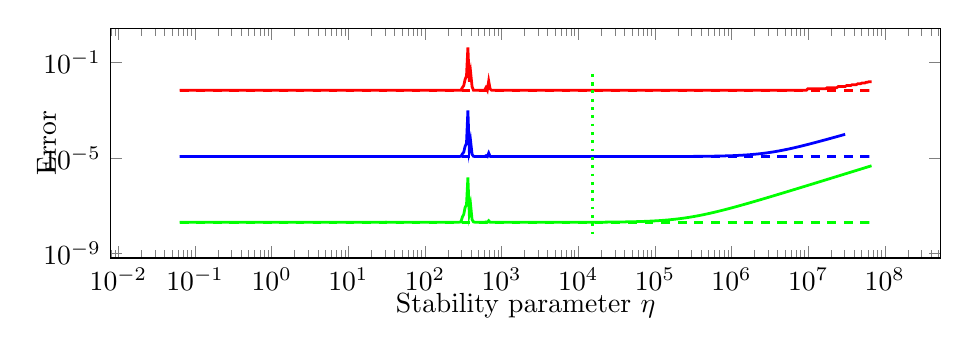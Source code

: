 \begin{tikzpicture}%
\begin{axis}[xmode=log,ymode=log,height=4.5cm,mark options={solid},xlabel={Stability parameter $\eta$},ylabel={Error},ylabel style={yshift=-0.4cm},xlabel style={yshift=0.2cm},width=1\textwidth]%
\addplot[color=green,line width=1pt,solid] coordinates {%
(0.063,2.012e-08)%
(0.065,2.012e-08)%
(0.068,2.012e-08)%
(0.071,2.012e-08)%
(0.074,2.012e-08)%
(0.077,2.012e-08)%
(0.08,2.012e-08)%
(0.084,2.012e-08)%
(0.087,2.012e-08)%
(0.091,2.012e-08)%
(0.095,2.012e-08)%
(0.099,2.012e-08)%
(0.103,2.012e-08)%
(0.108,2.012e-08)%
(0.112,2.012e-08)%
(0.116,2.012e-08)%
(0.122,2.012e-08)%
(0.127,2.012e-08)%
(0.132,2.012e-08)%
(0.138,2.012e-08)%
(0.144,2.012e-08)%
(0.15,2.012e-08)%
(0.156,2.012e-08)%
(0.163,2.012e-08)%
(0.17,2.012e-08)%
(0.177,2.012e-08)%
(0.185,2.012e-08)%
(0.193,2.012e-08)%
(0.201,2.012e-08)%
(0.209,2.012e-08)%
(0.218,2.012e-08)%
(0.227,2.012e-08)%
(0.237,2.012e-08)%
(0.247,2.012e-08)%
(0.258,2.012e-08)%
(0.269,2.012e-08)%
(0.28,2.012e-08)%
(0.292,2.012e-08)%
(0.305,2.012e-08)%
(0.317,2.012e-08)%
(0.331,2.012e-08)%
(0.345,2.012e-08)%
(0.36,2.012e-08)%
(0.375,2.012e-08)%
(0.391,2.012e-08)%
(0.408,2.012e-08)%
(0.425,2.012e-08)%
(0.443,2.012e-08)%
(0.462,2.012e-08)%
(0.481,2.012e-08)%
(0.502,2.012e-08)%
(0.524,2.012e-08)%
(0.546,2.012e-08)%
(0.569,2.012e-08)%
(0.593,2.012e-08)%
(0.618,2.012e-08)%
(0.644,2.012e-08)%
(0.672,2.012e-08)%
(0.701,2.012e-08)%
(0.731,2.012e-08)%
(0.762,2.012e-08)%
(0.794,2.012e-08)%
(0.828,2.012e-08)%
(0.863,2.012e-08)%
(0.9,2.012e-08)%
(0.938,2.012e-08)%
(0.978,2.012e-08)%
(1.02,2.012e-08)%
(1.063,2.012e-08)%
(1.108,2.012e-08)%
(1.155,2.012e-08)%
(1.204,2.012e-08)%
(1.256,2.012e-08)%
(1.309,2.012e-08)%
(1.365,2.012e-08)%
(1.423,2.012e-08)%
(1.484,2.012e-08)%
(1.547,2.012e-08)%
(1.613,2.012e-08)%
(1.681,2.012e-08)%
(1.753,2.012e-08)%
(1.827,2.012e-08)%
(1.905,2.012e-08)%
(1.986,2.012e-08)%
(2.07,2.012e-08)%
(2.159,2.012e-08)%
(2.251,2.012e-08)%
(2.346,2.012e-08)%
(2.446,2.012e-08)%
(2.55,2.012e-08)%
(2.659,2.012e-08)%
(2.772,2.012e-08)%
(2.89,2.012e-08)%
(3.013,2.012e-08)%
(3.141,2.012e-08)%
(3.275,2.012e-08)%
(3.414,2.012e-08)%
(3.56,2.012e-08)%
(3.711,2.012e-08)%
(3.869,2.012e-08)%
(4.033,2.012e-08)%
(4.205,2.012e-08)%
(4.384,2.012e-08)%
(4.571,2.012e-08)%
(4.765,2.012e-08)%
(4.968,2.012e-08)%
(5.18,2.012e-08)%
(5.4,2.012e-08)%
(5.629,2.012e-08)%
(5.869,2.012e-08)%
(6.118,2.012e-08)%
(6.379,2.012e-08)%
(6.65,2.012e-08)%
(6.934,2.012e-08)%
(7.229,2.012e-08)%
(7.536,2.012e-08)%
(7.857,2.012e-08)%
(8.191,2.012e-08)%
(8.54,2.012e-08)%
(8.903,2.012e-08)%
(9.282,2.012e-08)%
(9.677,2.012e-08)%
(10.089,2.012e-08)%
(10.518,2.012e-08)%
(10.966,2.012e-08)%
(11.432,2.012e-08)%
(11.919,2.012e-08)%
(12.426,2.012e-08)%
(12.955,2.012e-08)%
(13.506,2.012e-08)%
(14.081,2.012e-08)%
(14.68,2.012e-08)%
(15.304,2.012e-08)%
(15.956,2.012e-08)%
(16.635,2.012e-08)%
(17.343,2.012e-08)%
(18.081,2.012e-08)%
(18.85,2.012e-08)%
(19.652,2.012e-08)%
(20.488,2.012e-08)%
(21.36,2.012e-08)%
(22.269,2.012e-08)%
(23.217,2.012e-08)%
(24.204,2.012e-08)%
(25.235,2.012e-08)%
(26.308,2.012e-08)%
(27.428,2.013e-08)%
(28.595,2.014e-08)%
(29.811,2.031e-08)%
(31.08,2.061e-08)%
(32.403,2.017e-08)%
(33.781,2.014e-08)%
(35.219,2.014e-08)%
(36.717,2.013e-08)%
(38.28,2.013e-08)%
(39.909,2.013e-08)%
(41.607,2.013e-08)%
(43.377,2.013e-08)%
(45.224,2.013e-08)%
(47.148,2.013e-08)%
(49.154,2.013e-08)%
(51.245,2.013e-08)%
(53.427,2.013e-08)%
(55.7,2.013e-08)%
(58.07,2.013e-08)%
(60.541,2.013e-08)%
(63.117,2.013e-08)%
(65.803,2.013e-08)%
(68.603,2.013e-08)%
(71.523,2.013e-08)%
(74.566,2.013e-08)%
(77.739,2.013e-08)%
(81.046,2.013e-08)%
(84.495,2.013e-08)%
(88.091,2.013e-08)%
(91.839,2.013e-08)%
(95.747,2.013e-08)%
(99.822,2.013e-08)%
(104.07,2.013e-08)%
(108.498,2.014e-08)%
(113.115,2.014e-08)%
(117.928,2.014e-08)%
(122.946,2.014e-08)%
(128.178,2.014e-08)%
(133.632,2.014e-08)%
(139.318,2.015e-08)%
(145.247,2.015e-08)%
(151.428,2.015e-08)%
(157.871,2.015e-08)%
(164.589,2.016e-08)%
(171.593,2.016e-08)%
(178.895,2.017e-08)%
(186.507,2.017e-08)%
(194.444,2.018e-08)%
(202.717,2.019e-08)%
(211.343,2.02e-08)%
(220.337,2.021e-08)%
(229.713,2.023e-08)%
(239.487,2.026e-08)%
(249.679,2.029e-08)%
(260.303,2.034e-08)%
(271.38,2.043e-08)%
(282.927,2.057e-08)%
(294.967,2.085e-08)%
(307.519,3.361e-08)%
(320.604,4.31e-08)%
(334.246,8.534e-08)%
(348.47,1.1e-07)%
(363.298,1.533e-06)%
(378.757,4.802e-08)%
(394.874,1.026e-07)%
(411.677,2.622e-08)%
(429.196,2.097e-08)%
(447.459,2.048e-08)%
(466.499,2.041e-08)%
(486.35,2.03e-08)%
(507.046,2.026e-08)%
(528.622,2.045e-08)%
(551.116,2.025e-08)%
(574.568,2.022e-08)%
(599.017,2.027e-08)%
(624.507,2.097e-08)%
(651.078,2.021e-08)%
(678.784,2.358e-08)%
(707.667,2.031e-08)%
(737.786,2.015e-08)%
(769.178,2.015e-08)%
(801.907,2.014e-08)%
(836.032,2.014e-08)%
(871.61,2.014e-08)%
(908.698,2.014e-08)%
(947.366,2.014e-08)%
(987.68,2.014e-08)%
(1029.709,2.014e-08)%
(1073.523,2.014e-08)%
(1119.2,2.014e-08)%
(1166.829,2.014e-08)%
(1216.48,2.014e-08)%
(1268.243,2.014e-08)%
(1322.214,2.014e-08)%
(1378.477,2.014e-08)%
(1437.133,2.014e-08)%
(1498.285,2.014e-08)%
(1562.042,2.014e-08)%
(1628.512,2.014e-08)%
(1697.811,2.014e-08)%
(1770.054,2.014e-08)%
(1845.376,2.014e-08)%
(1923.904,2.014e-08)%
(2005.766,2.014e-08)%
(2091.117,2.014e-08)%
(2180.102,2.014e-08)%
(2272.87,2.014e-08)%
(2369.587,2.015e-08)%
(2470.419,2.015e-08)%
(2575.546,2.015e-08)%
(2685.139,2.015e-08)%
(2799.398,2.015e-08)%
(2918.522,2.015e-08)%
(3042.714,2.015e-08)%
(3172.186,2.016e-08)%
(3307.174,2.016e-08)%
(3447.904,2.016e-08)%
(3594.618,2.016e-08)%
(3747.578,2.016e-08)%
(3907.046,2.017e-08)%
(4073.306,2.017e-08)%
(4246.637,2.017e-08)%
(4427.341,2.017e-08)%
(4615.738,2.018e-08)%
(4812.147,2.018e-08)%
(5016.915,2.018e-08)%
(5230.4,2.019e-08)%
(5452.966,2.019e-08)%
(5685.005,2.019e-08)%
(5926.918,2.02e-08)%
(6179.123,2.02e-08)%
(6442.048,2.02e-08)%
(6716.16,2.021e-08)%
(7001.984,2.021e-08)%
(7299.904,2.022e-08)%
(7610.56,2.022e-08)%
(7934.4,2.023e-08)%
(8272.064,2.023e-08)%
(8624.064,2.024e-08)%
(8991.04,2.025e-08)%
(9373.632,2.025e-08)%
(9772.48,2.026e-08)%
(10188.352,2.027e-08)%
(10621.888,2.028e-08)%
(11073.856,2.028e-08)%
(11545.088,2.029e-08)%
(12036.352,2.03e-08)%
(12548.544,2.031e-08)%
(13082.496,2.032e-08)%
(13639.168,2.033e-08)%
(14219.584,2.035e-08)%
(14824.64,2.036e-08)%
(15455.488,2.037e-08)%
(16113.152,2.039e-08)%
(16798.848,2.04e-08)%
(17513.664,2.042e-08)%
(18258.88,2.043e-08)%
(19035.84,2.045e-08)%
(19845.888,2.047e-08)%
(20690.368,2.049e-08)%
(21570.816,2.051e-08)%
(22488.704,2.053e-08)%
(23445.696,2.055e-08)%
(24443.328,2.057e-08)%
(25483.456,2.06e-08)%
(26567.872,2.063e-08)%
(27698.432,2.066e-08)%
(28877.056,2.069e-08)%
(30105.856,2.072e-08)%
(31386.944,2.075e-08)%
(32722.496,2.079e-08)%
(34114.944,2.083e-08)%
(35566.656,2.087e-08)%
(37080.064,2.091e-08)%
(38657.92,2.095e-08)%
(40302.912,2.1e-08)%
(42017.92,2.105e-08)%
(43805.888,2.111e-08)%
(45669.952,2.116e-08)%
(47613.312,2.122e-08)%
(49639.424,2.129e-08)%
(51751.68,2.136e-08)%
(53953.856,2.143e-08)%
(56249.728,2.15e-08)%
(58643.328,2.159e-08)%
(61138.752,2.167e-08)%
(63740.352,2.176e-08)%
(66452.48,2.186e-08)%
(69280.64,2.196e-08)%
(72228.48,2.207e-08)%
(75301.76,2.219e-08)%
(78506.24,2.231e-08)%
(81847.04,2.244e-08)%
(85329.92,2.258e-08)%
(88960.64,2.272e-08)%
(92746.24,2.288e-08)%
(96693.12,2.304e-08)%
(100807.68,2.322e-08)%
(105096.96,2.34e-08)%
(109569.28,2.36e-08)%
(114231.68,2.38e-08)%
(119092.48,2.402e-08)%
(124160.0,2.426e-08)%
(129443.84,2.45e-08)%
(134951.68,2.477e-08)%
(140694.4,2.504e-08)%
(146680.96,2.533e-08)%
(152922.88,2.565e-08)%
(159430.4,2.597e-08)%
(166214.4,2.632e-08)%
(173287.04,2.669e-08)%
(180661.12,2.708e-08)%
(188348.8,2.749e-08)%
(196363.52,2.792e-08)%
(204719.36,2.838e-08)%
(213430.4,2.886e-08)%
(222512.64,2.937e-08)%
(231980.8,2.991e-08)%
(241852.16,3.048e-08)%
(252144.0,3.108e-08)%
(262873.6,3.171e-08)%
(274059.52,3.237e-08)%
(285720.96,3.307e-08)%
(297879.68,3.381e-08)%
(310554.88,3.459e-08)%
(323769.6,3.54e-08)%
(337546.88,3.626e-08)%
(351910.4,3.716e-08)%
(366885.12,3.811e-08)%
(382497.28,3.911e-08)%
(398773.76,4.015e-08)%
(415742.72,4.125e-08)%
(433433.6,4.24e-08)%
(451877.12,4.361e-08)%
(471105.92,4.487e-08)%
(491152.64,4.62e-08)%
(512052.48,4.759e-08)%
(533841.28,4.905e-08)%
(556558.08,5.058e-08)%
(580240.64,5.217e-08)%
(604931.84,5.385e-08)%
(630673.28,5.559e-08)%
(657510.4,5.743e-08)%
(685491.2,5.934e-08)%
(714656.0,6.134e-08)%
(745068.8,6.344e-08)%
(776774.4,6.563e-08)%
(809824.0,6.792e-08)%
(844288.0,7.031e-08)%
(880211.2,7.281e-08)%
(917670.4,7.542e-08)%
(956716.8,7.814e-08)%
(997427.2,8.099e-08)%
(1039872.0,8.396e-08)%
(1084121.6,8.707e-08)%
(1130252.8,9.03e-08)%
(1178348.8,9.368e-08)%
(1228492.8,9.722e-08)%
(1280768.0,1.009e-07)%
(1335270.4,1.047e-07)%
(1392089.6,1.088e-07)%
(1451321.6,1.129e-07)%
(1513081.6,1.173e-07)%
(1577465.6,1.219e-07)%
(1644595.2,1.266e-07)%
(1714572.8,1.316e-07)%
(1787532.8,1.368e-07)%
(1863596.8,1.422e-07)%
(1942899.2,1.478e-07)%
(2025574.4,1.537e-07)%
(2111769.6,1.598e-07)%
(2201632.0,1.662e-07)%
(2295315.2,1.728e-07)%
(2392985.6,1.798e-07)%
(2494816.0,1.87e-07)%
(2600972.8,1.946e-07)%
(2711654.4,2.024e-07)%
(2827040.0,2.106e-07)%
(2947340.8,2.192e-07)%
(3072755.2,2.281e-07)%
(3203513.6,2.374e-07)%
(3339827.2,2.471e-07)%
(3481945.6,2.573e-07)%
(3630112.0,2.678e-07)%
(3784582.4,2.788e-07)%
(3945625.6,2.903e-07)%
(4113523.2,3.022e-07)%
(4288569.6,3.147e-07)%
(4471059.2,3.277e-07)%
(4661312.0,3.412e-07)%
(4859660.8,3.554e-07)%
(5066457.6,3.701e-07)%
(5282048.0,3.855e-07)%
(5506809.6,4.014e-07)%
(5741139.2,4.181e-07)%
(5985440.0,4.355e-07)%
(6240134.4,4.537e-07)%
(6505664.0,4.725e-07)%
(6782528.0,4.922e-07)%
(7071104.0,5.128e-07)%
(7372032.0,5.342e-07)%
(7685696.0,5.565e-07)%
(8012736.0,5.798e-07)%
(8353728.0,6.04e-07)%
(8709184.0,6.293e-07)%
(9079808.0,6.556e-07)%
(9466176.0,6.831e-07)%
(9868992.0,7.117e-07)%
(10288896.0,7.416e-07)%
(10726720.0,7.727e-07)%
(11183168.0,8.052e-07)%
(11659072.0,8.39e-07)%
(12155200.0,8.743e-07)%
(12672448.0,9.111e-07)%
(13211712.0,9.493e-07)%
(13773888.0,9.893e-07)%
(14360000.0,1.031e-06)%
(14971072.0,1.074e-06)%
(15608128.0,1.119e-06)%
(16272256.0,1.167e-06)%
(16964672.0,1.216e-06)%
(17686592.0,1.267e-06)%
(18439168.0,1.32e-06)%
(19223808.0,1.376e-06)%
(20041856.0,1.434e-06)%
(20894720.0,1.495e-06)%
(21783808.0,1.558e-06)%
(22710784.0,1.623e-06)%
(23677184.0,1.692e-06)%
(24684736.0,1.763e-06)%
(25735104.0,1.837e-06)%
(26830208.0,1.915e-06)%
(27971904.0,1.996e-06)%
(29162176.0,2.08e-06)%
(30403136.0,2.168e-06)%
(31696832.0,2.259e-06)%
(33045632.0,2.355e-06)%
(34451776.0,2.454e-06)%
(35917824.0,2.558e-06)%
(37446208.0,2.666e-06)%
(39039680.0,2.778e-06)%
(40700864.0,2.896e-06)%
(42432832.0,3.018e-06)%
(44238464.0,3.145e-06)%
(46120896.0,3.278e-06)%
(48083456.0,3.416e-06)%
(50129536.0,3.561e-06)%
(52262720.0,3.711e-06)%
(54486656.0,3.868e-06)%
(56805184.0,4.031e-06)%
(59222400.0,4.201e-06)%
(61742464.0,4.379e-06)%
(64369920.0,4.564e-06)%
(67109120.0,4.756e-06)%
};%
%
%
\addplot[color=blue,line width=1pt,solid] coordinates {%
(0.063,1.153e-05)%
(0.065,1.153e-05)%
(0.068,1.153e-05)%
(0.071,1.153e-05)%
(0.074,1.153e-05)%
(0.077,1.153e-05)%
(0.08,1.153e-05)%
(0.084,1.153e-05)%
(0.087,1.153e-05)%
(0.091,1.153e-05)%
(0.095,1.153e-05)%
(0.099,1.153e-05)%
(0.103,1.153e-05)%
(0.108,1.153e-05)%
(0.112,1.153e-05)%
(0.116,1.153e-05)%
(0.122,1.153e-05)%
(0.127,1.153e-05)%
(0.132,1.153e-05)%
(0.138,1.153e-05)%
(0.144,1.153e-05)%
(0.15,1.153e-05)%
(0.156,1.153e-05)%
(0.163,1.153e-05)%
(0.17,1.153e-05)%
(0.177,1.153e-05)%
(0.185,1.153e-05)%
(0.193,1.153e-05)%
(0.201,1.153e-05)%
(0.209,1.153e-05)%
(0.218,1.153e-05)%
(0.227,1.153e-05)%
(0.237,1.153e-05)%
(0.247,1.153e-05)%
(0.258,1.153e-05)%
(0.269,1.153e-05)%
(0.28,1.153e-05)%
(0.292,1.153e-05)%
(0.305,1.153e-05)%
(0.317,1.153e-05)%
(0.331,1.153e-05)%
(0.345,1.153e-05)%
(0.36,1.153e-05)%
(0.375,1.153e-05)%
(0.391,1.153e-05)%
(0.408,1.153e-05)%
(0.425,1.153e-05)%
(0.443,1.153e-05)%
(0.462,1.153e-05)%
(0.481,1.153e-05)%
(0.502,1.153e-05)%
(0.524,1.153e-05)%
(0.546,1.153e-05)%
(0.569,1.153e-05)%
(0.593,1.153e-05)%
(0.618,1.153e-05)%
(0.644,1.153e-05)%
(0.672,1.153e-05)%
(0.701,1.153e-05)%
(0.731,1.153e-05)%
(0.762,1.153e-05)%
(0.794,1.153e-05)%
(0.828,1.153e-05)%
(0.863,1.153e-05)%
(0.9,1.153e-05)%
(0.938,1.153e-05)%
(0.978,1.153e-05)%
(1.02,1.153e-05)%
(1.063,1.153e-05)%
(1.108,1.153e-05)%
(1.155,1.153e-05)%
(1.204,1.153e-05)%
(1.256,1.153e-05)%
(1.309,1.153e-05)%
(1.365,1.153e-05)%
(1.423,1.153e-05)%
(1.484,1.153e-05)%
(1.547,1.153e-05)%
(1.613,1.153e-05)%
(1.681,1.153e-05)%
(1.753,1.153e-05)%
(1.827,1.153e-05)%
(1.905,1.153e-05)%
(1.986,1.153e-05)%
(2.07,1.153e-05)%
(2.159,1.153e-05)%
(2.251,1.153e-05)%
(2.346,1.153e-05)%
(2.446,1.153e-05)%
(2.55,1.153e-05)%
(2.659,1.153e-05)%
(2.772,1.153e-05)%
(2.89,1.153e-05)%
(3.013,1.153e-05)%
(3.141,1.153e-05)%
(3.275,1.153e-05)%
(3.414,1.153e-05)%
(3.56,1.153e-05)%
(3.711,1.153e-05)%
(3.869,1.153e-05)%
(4.033,1.153e-05)%
(4.205,1.153e-05)%
(4.384,1.153e-05)%
(4.571,1.153e-05)%
(4.765,1.153e-05)%
(4.968,1.153e-05)%
(5.18,1.153e-05)%
(5.4,1.153e-05)%
(5.629,1.153e-05)%
(5.869,1.153e-05)%
(6.118,1.153e-05)%
(6.379,1.153e-05)%
(6.65,1.153e-05)%
(6.934,1.153e-05)%
(7.229,1.153e-05)%
(7.536,1.153e-05)%
(7.857,1.153e-05)%
(8.191,1.153e-05)%
(8.54,1.153e-05)%
(8.903,1.153e-05)%
(9.282,1.153e-05)%
(9.677,1.153e-05)%
(10.089,1.153e-05)%
(10.518,1.153e-05)%
(10.966,1.153e-05)%
(11.432,1.153e-05)%
(11.919,1.153e-05)%
(12.426,1.153e-05)%
(12.955,1.153e-05)%
(13.506,1.153e-05)%
(14.081,1.153e-05)%
(14.68,1.153e-05)%
(15.304,1.153e-05)%
(15.956,1.153e-05)%
(16.635,1.153e-05)%
(17.343,1.153e-05)%
(18.081,1.153e-05)%
(18.85,1.153e-05)%
(19.652,1.153e-05)%
(20.488,1.153e-05)%
(21.36,1.153e-05)%
(22.269,1.153e-05)%
(23.217,1.153e-05)%
(24.204,1.153e-05)%
(25.235,1.154e-05)%
(26.308,1.154e-05)%
(27.428,1.154e-05)%
(28.595,1.155e-05)%
(29.811,1.163e-05)%
(31.08,1.172e-05)%
(32.403,1.155e-05)%
(33.781,1.154e-05)%
(35.219,1.154e-05)%
(36.717,1.154e-05)%
(38.28,1.154e-05)%
(39.909,1.154e-05)%
(41.607,1.154e-05)%
(43.377,1.154e-05)%
(45.224,1.154e-05)%
(47.148,1.154e-05)%
(49.154,1.154e-05)%
(51.245,1.154e-05)%
(53.427,1.154e-05)%
(55.7,1.154e-05)%
(58.07,1.154e-05)%
(60.541,1.154e-05)%
(63.117,1.154e-05)%
(65.803,1.154e-05)%
(68.603,1.154e-05)%
(71.523,1.154e-05)%
(74.566,1.154e-05)%
(77.739,1.154e-05)%
(81.046,1.154e-05)%
(84.495,1.154e-05)%
(88.091,1.154e-05)%
(91.839,1.154e-05)%
(95.747,1.154e-05)%
(99.822,1.154e-05)%
(104.07,1.154e-05)%
(108.498,1.154e-05)%
(113.115,1.154e-05)%
(117.928,1.154e-05)%
(122.946,1.154e-05)%
(128.178,1.154e-05)%
(133.632,1.155e-05)%
(139.318,1.155e-05)%
(145.247,1.155e-05)%
(151.428,1.155e-05)%
(157.871,1.155e-05)%
(164.589,1.155e-05)%
(171.593,1.155e-05)%
(178.895,1.156e-05)%
(186.507,1.156e-05)%
(194.444,1.156e-05)%
(202.717,1.157e-05)%
(211.343,1.157e-05)%
(220.337,1.158e-05)%
(229.713,1.159e-05)%
(239.487,1.16e-05)%
(249.679,1.162e-05)%
(260.303,1.164e-05)%
(271.38,1.167e-05)%
(282.927,1.173e-05)%
(294.967,1.185e-05)%
(307.519,1.49e-05)%
(320.604,1.769e-05)%
(334.246,3.12e-05)%
(348.47,4.192e-05)%
(363.298,0.001)%
(378.757,2.227e-05)%
(394.874,4.904e-05)%
(411.677,1.433e-05)%
(429.196,1.189e-05)%
(447.459,1.165e-05)%
(466.499,1.164e-05)%
(486.35,1.159e-05)%
(507.046,1.157e-05)%
(528.622,1.177e-05)%
(551.116,1.16e-05)%
(574.568,1.158e-05)%
(599.017,1.165e-05)%
(624.507,1.256e-05)%
(651.078,1.162e-05)%
(678.784,1.629e-05)%
(707.667,1.179e-05)%
(737.786,1.154e-05)%
(769.178,1.153e-05)%
(801.907,1.153e-05)%
(836.032,1.153e-05)%
(871.61,1.153e-05)%
(908.698,1.153e-05)%
(947.366,1.152e-05)%
(987.68,1.152e-05)%
(1029.709,1.152e-05)%
(1073.523,1.152e-05)%
(1119.2,1.152e-05)%
(1166.829,1.152e-05)%
(1216.48,1.152e-05)%
(1268.243,1.152e-05)%
(1322.214,1.152e-05)%
(1378.477,1.152e-05)%
(1437.133,1.152e-05)%
(1498.285,1.152e-05)%
(1562.042,1.152e-05)%
(1628.512,1.152e-05)%
(1697.811,1.152e-05)%
(1770.054,1.152e-05)%
(1845.376,1.152e-05)%
(1923.904,1.152e-05)%
(2005.766,1.152e-05)%
(2091.117,1.152e-05)%
(2180.102,1.152e-05)%
(2272.87,1.152e-05)%
(2369.587,1.152e-05)%
(2470.419,1.152e-05)%
(2575.546,1.152e-05)%
(2685.139,1.152e-05)%
(2799.398,1.152e-05)%
(2918.522,1.152e-05)%
(3042.714,1.152e-05)%
(3172.186,1.152e-05)%
(3307.174,1.152e-05)%
(3447.904,1.152e-05)%
(3594.618,1.152e-05)%
(3747.578,1.152e-05)%
(3907.046,1.152e-05)%
(4073.306,1.152e-05)%
(4246.637,1.152e-05)%
(4427.341,1.152e-05)%
(4615.738,1.152e-05)%
(4812.147,1.153e-05)%
(5016.915,1.153e-05)%
(5230.4,1.153e-05)%
(5452.966,1.153e-05)%
(5685.005,1.153e-05)%
(5926.918,1.153e-05)%
(6179.123,1.153e-05)%
(6442.048,1.153e-05)%
(6716.16,1.153e-05)%
(7001.984,1.153e-05)%
(7299.904,1.153e-05)%
(7610.56,1.153e-05)%
(7934.4,1.153e-05)%
(8272.064,1.153e-05)%
(8624.064,1.153e-05)%
(8991.04,1.153e-05)%
(9373.632,1.153e-05)%
(9772.48,1.153e-05)%
(10188.352,1.153e-05)%
(10621.888,1.153e-05)%
(11073.856,1.153e-05)%
(11545.088,1.153e-05)%
(12036.352,1.153e-05)%
(12548.544,1.153e-05)%
(13082.496,1.153e-05)%
(13639.168,1.153e-05)%
(14219.584,1.153e-05)%
(14824.64,1.153e-05)%
(15455.488,1.153e-05)%
(16113.152,1.153e-05)%
(16798.848,1.153e-05)%
(17513.664,1.153e-05)%
(18258.88,1.153e-05)%
(19035.84,1.153e-05)%
(19845.888,1.153e-05)%
(20690.368,1.153e-05)%
(21570.816,1.153e-05)%
(22488.704,1.153e-05)%
(23445.696,1.154e-05)%
(24443.328,1.154e-05)%
(25483.456,1.154e-05)%
(26567.872,1.154e-05)%
(27698.432,1.154e-05)%
(28877.056,1.154e-05)%
(30105.856,1.154e-05)%
(31386.944,1.154e-05)%
(32722.496,1.154e-05)%
(34114.944,1.154e-05)%
(35566.656,1.154e-05)%
(37080.064,1.154e-05)%
(38657.92,1.155e-05)%
(40302.912,1.155e-05)%
(42017.92,1.155e-05)%
(43805.888,1.155e-05)%
(45669.952,1.155e-05)%
(47613.312,1.155e-05)%
(49639.424,1.155e-05)%
(51751.68,1.155e-05)%
(53953.856,1.156e-05)%
(56249.728,1.156e-05)%
(58643.328,1.156e-05)%
(61138.752,1.156e-05)%
(63740.352,1.156e-05)%
(66452.48,1.156e-05)%
(69280.64,1.157e-05)%
(72228.48,1.157e-05)%
(75301.76,1.157e-05)%
(78506.24,1.157e-05)%
(81847.04,1.157e-05)%
(85329.92,1.158e-05)%
(88960.64,1.158e-05)%
(92746.24,1.158e-05)%
(96693.12,1.158e-05)%
(100807.68,1.159e-05)%
(105096.96,1.159e-05)%
(109569.28,1.159e-05)%
(114231.68,1.16e-05)%
(119092.48,1.16e-05)%
(124160.0,1.161e-05)%
(129443.84,1.161e-05)%
(134951.68,1.161e-05)%
(140694.4,1.162e-05)%
(146680.96,1.162e-05)%
(152922.88,1.163e-05)%
(159430.4,1.163e-05)%
(166214.4,1.164e-05)%
(173287.04,1.164e-05)%
(180661.12,1.165e-05)%
(188348.8,1.165e-05)%
(196363.52,1.166e-05)%
(204719.36,1.167e-05)%
(213430.4,1.167e-05)%
(222512.64,1.168e-05)%
(231980.8,1.169e-05)%
(241852.16,1.17e-05)%
(252144.0,1.171e-05)%
(262873.6,1.172e-05)%
(274059.52,1.173e-05)%
(285720.96,1.174e-05)%
(297879.68,1.175e-05)%
(310554.88,1.176e-05)%
(323769.6,1.177e-05)%
(337546.88,1.178e-05)%
(351910.4,1.18e-05)%
(366885.12,1.181e-05)%
(382497.28,1.183e-05)%
(398773.76,1.184e-05)%
(415742.72,1.186e-05)%
(433433.6,1.188e-05)%
(451877.12,1.19e-05)%
(471105.92,1.192e-05)%
(491152.64,1.194e-05)%
(512052.48,1.196e-05)%
(533841.28,1.198e-05)%
(556558.08,1.201e-05)%
(580240.64,1.204e-05)%
(604931.84,1.206e-05)%
(630673.28,1.209e-05)%
(657510.4,1.213e-05)%
(685491.2,1.216e-05)%
(714656.0,1.22e-05)%
(745068.8,1.224e-05)%
(776774.4,1.228e-05)%
(809824.0,1.232e-05)%
(844288.0,1.237e-05)%
(880211.2,1.242e-05)%
(917670.4,1.247e-05)%
(956716.8,1.253e-05)%
(997427.2,1.259e-05)%
(1039872.0,1.265e-05)%
(1084121.6,1.272e-05)%
(1130252.8,1.28e-05)%
(1178348.8,1.287e-05)%
(1228492.8,1.296e-05)%
(1280768.0,1.305e-05)%
(1335270.4,1.314e-05)%
(1392089.6,1.324e-05)%
(1451321.6,1.335e-05)%
(1513081.6,1.346e-05)%
(1577465.6,1.358e-05)%
(1644595.2,1.371e-05)%
(1714572.8,1.385e-05)%
(1787532.8,1.4e-05)%
(1863596.8,1.416e-05)%
(1942899.2,1.432e-05)%
(2025574.4,1.45e-05)%
(2111769.6,1.469e-05)%
(2201632.0,1.489e-05)%
(2295315.2,1.51e-05)%
(2392985.6,1.533e-05)%
(2494816.0,1.557e-05)%
(2600972.8,1.582e-05)%
(2711654.4,1.609e-05)%
(2827040.0,1.638e-05)%
(2947340.8,1.668e-05)%
(3072755.2,1.7e-05)%
(3203513.6,1.734e-05)%
(3339827.2,1.77e-05)%
(3481945.6,1.808e-05)%
(3630112.0,1.848e-05)%
(3784582.4,1.89e-05)%
(3945625.6,1.934e-05)%
(4113523.2,1.981e-05)%
(4288569.6,2.031e-05)%
(4471059.2,2.083e-05)%
(4661312.0,2.137e-05)%
(4859660.8,2.195e-05)%
(5066457.6,2.255e-05)%
(5282048.0,2.318e-05)%
(5506809.6,2.385e-05)%
(5741139.2,2.455e-05)%
(5985440.0,2.528e-05)%
(6240134.4,2.604e-05)%
(6505664.0,2.685e-05)%
(6782528.0,2.769e-05)%
(7071104.0,2.857e-05)%
(7372032.0,2.949e-05)%
(7685696.0,3.045e-05)%
(8012736.0,3.145e-05)%
(8353728.0,3.25e-05)%
(8709184.0,3.36e-05)%
(9079808.0,3.474e-05)%
(9466176.0,3.594e-05)%
(9868992.0,3.718e-05)%
(10288896.0,3.848e-05)%
(10726720.0,3.984e-05)%
(11183168.0,4.125e-05)%
(11659072.0,4.272e-05)%
(12155200.0,4.425e-05)%
(12672448.0,4.585e-05)%
(13211712.0,4.751e-05)%
(13773888.0,4.924e-05)%
(14360000.0,5.105e-05)%
(14971072.0,5.292e-05)%
(15608128.0,5.488e-05)%
(16272256.0,5.691e-05)%
(16964672.0,5.902e-05)%
(17686592.0,6.122e-05)%
(18439168.0,6.351e-05)%
(19223808.0,6.589e-05)%
(20041856.0,6.836e-05)%
(20894720.0,7.093e-05)%
(21783808.0,7.361e-05)%
(22710784.0,7.639e-05)%
(23677184.0,7.928e-05)%
(24684736.0,8.228e-05)%
(25735104.0,8.54e-05)%
(26830208.0,8.864e-05)%
(27971904.0,9.201e-05)%
(29162176.0,9.551e-05)%
(30403136.0,9.915e-05)%
(31696832.0,0.0)%
(33045632.0,0.0)%
(34451776.0,0.0)%
(35917824.0,0.0)%
(37446208.0,0.0)%
(39039680.0,0.0)%
(40700864.0,0.0)%
(42432832.0,0.0)%
(44238464.0,0.0)%
(46120896.0,0.0)%
(48083456.0,0.0)%
(50129536.0,0.0)%
(52262720.0,0.0)%
(54486656.0,0.0)%
(56805184.0,0.0)%
(59222400.0,0.0)%
(61742464.0,0.0)%
(64369920.0,0.0)%
(67109120.0,0.0)%
};%
%
%
\addplot[color=red,line width=1pt,solid] coordinates {%
(0.063,0.007)%
(0.065,0.007)%
(0.068,0.007)%
(0.071,0.007)%
(0.074,0.007)%
(0.077,0.007)%
(0.08,0.007)%
(0.084,0.007)%
(0.087,0.007)%
(0.091,0.007)%
(0.095,0.007)%
(0.099,0.007)%
(0.103,0.007)%
(0.108,0.007)%
(0.112,0.007)%
(0.116,0.007)%
(0.122,0.007)%
(0.127,0.007)%
(0.132,0.007)%
(0.138,0.007)%
(0.144,0.007)%
(0.15,0.007)%
(0.156,0.007)%
(0.163,0.007)%
(0.17,0.007)%
(0.177,0.007)%
(0.185,0.007)%
(0.193,0.007)%
(0.201,0.007)%
(0.209,0.007)%
(0.218,0.007)%
(0.227,0.007)%
(0.237,0.007)%
(0.247,0.007)%
(0.258,0.007)%
(0.269,0.007)%
(0.28,0.007)%
(0.292,0.007)%
(0.305,0.007)%
(0.317,0.007)%
(0.331,0.007)%
(0.345,0.007)%
(0.36,0.007)%
(0.375,0.007)%
(0.391,0.007)%
(0.408,0.007)%
(0.425,0.007)%
(0.443,0.007)%
(0.462,0.007)%
(0.481,0.007)%
(0.502,0.007)%
(0.524,0.007)%
(0.546,0.007)%
(0.569,0.007)%
(0.593,0.007)%
(0.618,0.007)%
(0.644,0.007)%
(0.672,0.007)%
(0.701,0.007)%
(0.731,0.007)%
(0.762,0.007)%
(0.794,0.007)%
(0.828,0.007)%
(0.863,0.007)%
(0.9,0.007)%
(0.938,0.007)%
(0.978,0.007)%
(1.02,0.007)%
(1.063,0.007)%
(1.108,0.007)%
(1.155,0.007)%
(1.204,0.007)%
(1.256,0.007)%
(1.309,0.007)%
(1.365,0.007)%
(1.423,0.007)%
(1.484,0.007)%
(1.547,0.007)%
(1.613,0.007)%
(1.681,0.007)%
(1.753,0.007)%
(1.827,0.007)%
(1.905,0.007)%
(1.986,0.007)%
(2.07,0.007)%
(2.159,0.007)%
(2.251,0.007)%
(2.346,0.007)%
(2.446,0.007)%
(2.55,0.007)%
(2.659,0.007)%
(2.772,0.007)%
(2.89,0.007)%
(3.013,0.007)%
(3.141,0.007)%
(3.275,0.007)%
(3.414,0.007)%
(3.56,0.007)%
(3.711,0.007)%
(3.869,0.007)%
(4.033,0.007)%
(4.205,0.007)%
(4.384,0.007)%
(4.571,0.007)%
(4.765,0.007)%
(4.968,0.007)%
(5.18,0.007)%
(5.4,0.007)%
(5.629,0.007)%
(5.869,0.007)%
(6.118,0.007)%
(6.379,0.007)%
(6.65,0.007)%
(6.934,0.007)%
(7.229,0.007)%
(7.536,0.007)%
(7.857,0.007)%
(8.191,0.007)%
(8.54,0.007)%
(8.903,0.007)%
(9.282,0.007)%
(9.677,0.007)%
(10.089,0.007)%
(10.518,0.007)%
(10.966,0.007)%
(11.432,0.007)%
(11.919,0.007)%
(12.426,0.007)%
(12.955,0.007)%
(13.506,0.007)%
(14.081,0.007)%
(14.68,0.007)%
(15.304,0.007)%
(15.956,0.007)%
(16.635,0.007)%
(17.343,0.007)%
(18.081,0.007)%
(18.85,0.007)%
(19.652,0.007)%
(20.488,0.007)%
(21.36,0.007)%
(22.269,0.007)%
(23.217,0.007)%
(24.204,0.007)%
(25.235,0.007)%
(26.308,0.007)%
(27.428,0.007)%
(28.595,0.007)%
(29.811,0.007)%
(31.08,0.007)%
(32.403,0.007)%
(33.781,0.007)%
(35.219,0.007)%
(36.717,0.007)%
(38.28,0.007)%
(39.909,0.007)%
(41.607,0.007)%
(43.377,0.007)%
(45.224,0.007)%
(47.148,0.007)%
(49.154,0.007)%
(51.245,0.007)%
(53.427,0.007)%
(55.7,0.007)%
(58.07,0.007)%
(60.541,0.007)%
(63.117,0.007)%
(65.803,0.007)%
(68.603,0.007)%
(71.523,0.007)%
(74.566,0.007)%
(77.739,0.007)%
(81.046,0.007)%
(84.495,0.007)%
(88.091,0.007)%
(91.839,0.007)%
(95.747,0.007)%
(99.822,0.007)%
(104.07,0.007)%
(108.498,0.007)%
(113.115,0.007)%
(117.928,0.007)%
(122.946,0.007)%
(128.178,0.007)%
(133.632,0.007)%
(139.318,0.007)%
(145.247,0.007)%
(151.428,0.007)%
(157.871,0.007)%
(164.589,0.007)%
(171.593,0.007)%
(178.895,0.007)%
(186.507,0.007)%
(194.444,0.007)%
(202.717,0.007)%
(211.343,0.007)%
(220.337,0.007)%
(229.713,0.007)%
(239.487,0.007)%
(249.679,0.007)%
(260.303,0.007)%
(271.38,0.007)%
(282.927,0.007)%
(294.967,0.007)%
(307.519,0.009)%
(320.604,0.011)%
(334.246,0.02)%
(348.47,0.028)%
(363.298,0.44)%
(378.757,0.016)%
(394.874,0.038)%
(411.677,0.01)%
(429.196,0.007)%
(447.459,0.007)%
(466.499,0.007)%
(486.35,0.007)%
(507.046,0.007)%
(528.622,0.007)%
(551.116,0.007)%
(574.568,0.007)%
(599.017,0.007)%
(624.507,0.009)%
(651.078,0.007)%
(678.784,0.017)%
(707.667,0.008)%
(737.786,0.007)%
(769.178,0.007)%
(801.907,0.007)%
(836.032,0.007)%
(871.61,0.007)%
(908.698,0.007)%
(947.366,0.007)%
(987.68,0.007)%
(1029.709,0.007)%
(1073.523,0.007)%
(1119.2,0.007)%
(1166.829,0.007)%
(1216.48,0.007)%
(1268.243,0.007)%
(1322.214,0.007)%
(1378.477,0.007)%
(1437.133,0.007)%
(1498.285,0.007)%
(1562.042,0.007)%
(1628.512,0.007)%
(1697.811,0.007)%
(1770.054,0.007)%
(1845.376,0.007)%
(1923.904,0.007)%
(2005.766,0.007)%
(2091.117,0.007)%
(2180.102,0.007)%
(2272.87,0.007)%
(2369.587,0.007)%
(2470.419,0.007)%
(2575.546,0.007)%
(2685.139,0.007)%
(2799.398,0.007)%
(2918.522,0.007)%
(3042.714,0.007)%
(3172.186,0.007)%
(3307.174,0.007)%
(3447.904,0.007)%
(3594.618,0.007)%
(3747.578,0.007)%
(3907.046,0.007)%
(4073.306,0.007)%
(4246.637,0.007)%
(4427.341,0.007)%
(4615.738,0.007)%
(4812.147,0.007)%
(5016.915,0.007)%
(5230.4,0.007)%
(5452.966,0.007)%
(5685.005,0.007)%
(5926.918,0.007)%
(6179.123,0.007)%
(6442.048,0.007)%
(6716.16,0.007)%
(7001.984,0.007)%
(7299.904,0.007)%
(7610.56,0.007)%
(7934.4,0.007)%
(8272.064,0.007)%
(8624.064,0.007)%
(8991.04,0.007)%
(9373.632,0.007)%
(9772.48,0.007)%
(10188.352,0.007)%
(10621.888,0.007)%
(11073.856,0.007)%
(11545.088,0.007)%
(12036.352,0.007)%
(12548.544,0.007)%
(13082.496,0.007)%
(13639.168,0.007)%
(14219.584,0.007)%
(14824.64,0.007)%
(15455.488,0.007)%
(16113.152,0.007)%
(16798.848,0.007)%
(17513.664,0.007)%
(18258.88,0.007)%
(19035.84,0.007)%
(19845.888,0.007)%
(20690.368,0.007)%
(21570.816,0.007)%
(22488.704,0.007)%
(23445.696,0.007)%
(24443.328,0.007)%
(25483.456,0.007)%
(26567.872,0.007)%
(27698.432,0.007)%
(28877.056,0.007)%
(30105.856,0.007)%
(31386.944,0.007)%
(32722.496,0.007)%
(34114.944,0.007)%
(35566.656,0.007)%
(37080.064,0.007)%
(38657.92,0.007)%
(40302.912,0.007)%
(42017.92,0.007)%
(43805.888,0.007)%
(45669.952,0.007)%
(47613.312,0.007)%
(49639.424,0.007)%
(51751.68,0.007)%
(53953.856,0.007)%
(56249.728,0.007)%
(58643.328,0.007)%
(61138.752,0.007)%
(63740.352,0.007)%
(66452.48,0.007)%
(69280.64,0.007)%
(72228.48,0.007)%
(75301.76,0.007)%
(78506.24,0.007)%
(81847.04,0.007)%
(85329.92,0.007)%
(88960.64,0.007)%
(92746.24,0.007)%
(96693.12,0.007)%
(100807.68,0.007)%
(105096.96,0.007)%
(109569.28,0.007)%
(114231.68,0.007)%
(119092.48,0.007)%
(124160.0,0.007)%
(129443.84,0.007)%
(134951.68,0.007)%
(140694.4,0.007)%
(146680.96,0.007)%
(152922.88,0.007)%
(159430.4,0.007)%
(166214.4,0.007)%
(173287.04,0.007)%
(180661.12,0.007)%
(188348.8,0.007)%
(196363.52,0.007)%
(204719.36,0.007)%
(213430.4,0.007)%
(222512.64,0.007)%
(231980.8,0.007)%
(241852.16,0.007)%
(252144.0,0.007)%
(262873.6,0.007)%
(274059.52,0.007)%
(285720.96,0.007)%
(297879.68,0.007)%
(310554.88,0.007)%
(323769.6,0.007)%
(337546.88,0.007)%
(351910.4,0.007)%
(366885.12,0.007)%
(382497.28,0.007)%
(398773.76,0.007)%
(415742.72,0.007)%
(433433.6,0.007)%
(451877.12,0.007)%
(471105.92,0.007)%
(491152.64,0.007)%
(512052.48,0.007)%
(533841.28,0.007)%
(556558.08,0.007)%
(580240.64,0.007)%
(604931.84,0.007)%
(630673.28,0.007)%
(657510.4,0.007)%
(685491.2,0.007)%
(714656.0,0.007)%
(745068.8,0.007)%
(776774.4,0.007)%
(809824.0,0.007)%
(844288.0,0.007)%
(880211.2,0.007)%
(917670.4,0.007)%
(956716.8,0.007)%
(997427.2,0.007)%
(1039872.0,0.007)%
(1084121.6,0.007)%
(1130252.8,0.007)%
(1178348.8,0.007)%
(1228492.8,0.007)%
(1280768.0,0.007)%
(1335270.4,0.007)%
(1392089.6,0.007)%
(1451321.6,0.007)%
(1513081.6,0.007)%
(1577465.6,0.007)%
(1644595.2,0.007)%
(1714572.8,0.007)%
(1787532.8,0.007)%
(1863596.8,0.007)%
(1942899.2,0.007)%
(2025574.4,0.007)%
(2111769.6,0.007)%
(2201632.0,0.007)%
(2295315.2,0.007)%
(2392985.6,0.007)%
(2494816.0,0.007)%
(2600972.8,0.007)%
(2711654.4,0.007)%
(2827040.0,0.007)%
(2947340.8,0.007)%
(3072755.2,0.007)%
(3203513.6,0.007)%
(3339827.2,0.007)%
(3481945.6,0.007)%
(3630112.0,0.007)%
(3784582.4,0.007)%
(3945625.6,0.007)%
(4113523.2,0.007)%
(4288569.6,0.007)%
(4471059.2,0.007)%
(4661312.0,0.007)%
(4859660.8,0.007)%
(5066457.6,0.007)%
(5282048.0,0.007)%
(5506809.6,0.007)%
(5741139.2,0.007)%
(5985440.0,0.007)%
(6240134.4,0.007)%
(6505664.0,0.007)%
(6782528.0,0.007)%
(7071104.0,0.007)%
(7372032.0,0.007)%
(7685696.0,0.007)%
(8012736.0,0.007)%
(8353728.0,0.007)%
(8709184.0,0.007)%
(9079808.0,0.007)%
(9466176.0,0.007)%
(9868992.0,0.008)%
(10288896.0,0.008)%
(10726720.0,0.008)%
(11183168.0,0.008)%
(11659072.0,0.008)%
(12155200.0,0.008)%
(12672448.0,0.008)%
(13211712.0,0.008)%
(13773888.0,0.008)%
(14360000.0,0.008)%
(14971072.0,0.008)%
(15608128.0,0.008)%
(16272256.0,0.008)%
(16964672.0,0.008)%
(17686592.0,0.009)%
(18439168.0,0.009)%
(19223808.0,0.009)%
(20041856.0,0.009)%
(20894720.0,0.009)%
(21783808.0,0.009)%
(22710784.0,0.009)%
(23677184.0,0.009)%
(24684736.0,0.01)%
(25735104.0,0.01)%
(26830208.0,0.01)%
(27971904.0,0.01)%
(29162176.0,0.01)%
(30403136.0,0.01)%
(31696832.0,0.011)%
(33045632.0,0.011)%
(34451776.0,0.011)%
(35917824.0,0.011)%
(37446208.0,0.012)%
(39039680.0,0.012)%
(40700864.0,0.012)%
(42432832.0,0.012)%
(44238464.0,0.013)%
(46120896.0,0.013)%
(48083456.0,0.013)%
(50129536.0,0.014)%
(52262720.0,0.014)%
(54486656.0,0.014)%
(56805184.0,0.015)%
(59222400.0,0.015)%
(61742464.0,0.016)%
(64369920.0,0.016)%
(67109120.0,0.016)%
};%
%
%
\addplot[color=green,line width=1pt,dashed] coordinates {%
(0.063,2.022e-08)%
(0.065,2.022e-08)%
(0.068,2.022e-08)%
(0.071,2.022e-08)%
(0.074,2.022e-08)%
(0.077,2.022e-08)%
(0.08,2.022e-08)%
(0.084,2.022e-08)%
(0.087,2.022e-08)%
(0.091,2.022e-08)%
(0.095,2.022e-08)%
(0.099,2.022e-08)%
(0.103,2.022e-08)%
(0.108,2.022e-08)%
(0.112,2.022e-08)%
(0.116,2.022e-08)%
(0.122,2.022e-08)%
(0.127,2.022e-08)%
(0.132,2.022e-08)%
(0.138,2.022e-08)%
(0.144,2.022e-08)%
(0.15,2.022e-08)%
(0.156,2.022e-08)%
(0.163,2.022e-08)%
(0.17,2.022e-08)%
(0.177,2.022e-08)%
(0.185,2.022e-08)%
(0.193,2.022e-08)%
(0.201,2.022e-08)%
(0.209,2.022e-08)%
(0.218,2.022e-08)%
(0.227,2.022e-08)%
(0.237,2.022e-08)%
(0.247,2.022e-08)%
(0.258,2.022e-08)%
(0.269,2.022e-08)%
(0.28,2.022e-08)%
(0.292,2.022e-08)%
(0.305,2.022e-08)%
(0.317,2.022e-08)%
(0.331,2.022e-08)%
(0.345,2.022e-08)%
(0.36,2.022e-08)%
(0.375,2.022e-08)%
(0.391,2.022e-08)%
(0.408,2.022e-08)%
(0.425,2.022e-08)%
(0.443,2.022e-08)%
(0.462,2.022e-08)%
(0.481,2.022e-08)%
(0.502,2.022e-08)%
(0.524,2.022e-08)%
(0.546,2.022e-08)%
(0.569,2.022e-08)%
(0.593,2.022e-08)%
(0.618,2.022e-08)%
(0.644,2.022e-08)%
(0.672,2.022e-08)%
(0.701,2.022e-08)%
(0.731,2.022e-08)%
(0.762,2.022e-08)%
(0.794,2.022e-08)%
(0.828,2.022e-08)%
(0.863,2.022e-08)%
(0.9,2.022e-08)%
(0.938,2.022e-08)%
(0.978,2.022e-08)%
(1.02,2.022e-08)%
(1.063,2.022e-08)%
(1.108,2.022e-08)%
(1.155,2.022e-08)%
(1.204,2.022e-08)%
(1.256,2.022e-08)%
(1.309,2.022e-08)%
(1.365,2.022e-08)%
(1.423,2.022e-08)%
(1.484,2.022e-08)%
(1.547,2.022e-08)%
(1.613,2.022e-08)%
(1.681,2.022e-08)%
(1.753,2.022e-08)%
(1.827,2.022e-08)%
(1.905,2.022e-08)%
(1.986,2.022e-08)%
(2.07,2.022e-08)%
(2.159,2.022e-08)%
(2.251,2.022e-08)%
(2.346,2.022e-08)%
(2.446,2.022e-08)%
(2.55,2.022e-08)%
(2.659,2.022e-08)%
(2.772,2.022e-08)%
(2.89,2.022e-08)%
(3.013,2.022e-08)%
(3.141,2.022e-08)%
(3.275,2.022e-08)%
(3.414,2.022e-08)%
(3.56,2.022e-08)%
(3.711,2.022e-08)%
(3.869,2.022e-08)%
(4.033,2.022e-08)%
(4.205,2.022e-08)%
(4.384,2.022e-08)%
(4.571,2.022e-08)%
(4.765,2.022e-08)%
(4.968,2.022e-08)%
(5.18,2.022e-08)%
(5.4,2.022e-08)%
(5.629,2.022e-08)%
(5.869,2.022e-08)%
(6.118,2.022e-08)%
(6.379,2.022e-08)%
(6.65,2.022e-08)%
(6.934,2.022e-08)%
(7.229,2.022e-08)%
(7.536,2.022e-08)%
(7.857,2.022e-08)%
(8.191,2.022e-08)%
(8.54,2.022e-08)%
(8.903,2.022e-08)%
(9.282,2.022e-08)%
(9.677,2.022e-08)%
(10.089,2.022e-08)%
(10.518,2.022e-08)%
(10.966,2.022e-08)%
(11.432,2.022e-08)%
(11.919,2.022e-08)%
(12.426,2.022e-08)%
(12.955,2.022e-08)%
(13.506,2.022e-08)%
(14.081,2.022e-08)%
(14.68,2.022e-08)%
(15.304,2.022e-08)%
(15.956,2.022e-08)%
(16.635,2.022e-08)%
(17.343,2.022e-08)%
(18.081,2.022e-08)%
(18.85,2.022e-08)%
(19.652,2.022e-08)%
(20.488,2.022e-08)%
(21.36,2.022e-08)%
(22.269,2.022e-08)%
(23.217,2.022e-08)%
(24.204,2.022e-08)%
(25.235,2.022e-08)%
(26.308,2.022e-08)%
(27.428,2.022e-08)%
(28.595,2.022e-08)%
(29.811,2.022e-08)%
(31.08,2.022e-08)%
(32.403,2.022e-08)%
(33.781,2.022e-08)%
(35.219,2.022e-08)%
(36.717,2.022e-08)%
(38.28,2.022e-08)%
(39.909,2.022e-08)%
(41.607,2.022e-08)%
(43.377,2.022e-08)%
(45.224,2.022e-08)%
(47.148,2.022e-08)%
(49.154,2.022e-08)%
(51.245,2.022e-08)%
(53.427,2.022e-08)%
(55.7,2.022e-08)%
(58.07,2.022e-08)%
(60.541,2.022e-08)%
(63.117,2.022e-08)%
(65.803,2.022e-08)%
(68.603,2.022e-08)%
(71.523,2.022e-08)%
(74.566,2.022e-08)%
(77.739,2.022e-08)%
(81.046,2.022e-08)%
(84.495,2.022e-08)%
(88.091,2.022e-08)%
(91.839,2.022e-08)%
(95.747,2.022e-08)%
(99.822,2.022e-08)%
(104.07,2.022e-08)%
(108.498,2.022e-08)%
(113.115,2.022e-08)%
(117.928,2.022e-08)%
(122.946,2.022e-08)%
(128.178,2.022e-08)%
(133.632,2.022e-08)%
(139.318,2.022e-08)%
(145.247,2.022e-08)%
(151.428,2.022e-08)%
(157.871,2.022e-08)%
(164.589,2.022e-08)%
(171.593,2.022e-08)%
(178.895,2.022e-08)%
(186.507,2.022e-08)%
(194.444,2.022e-08)%
(202.717,2.022e-08)%
(211.343,2.022e-08)%
(220.337,2.022e-08)%
(229.713,2.022e-08)%
(239.487,2.022e-08)%
(249.679,2.022e-08)%
(260.303,2.022e-08)%
(271.38,2.022e-08)%
(282.927,2.022e-08)%
(294.967,2.022e-08)%
(307.519,2.022e-08)%
(320.604,2.022e-08)%
(334.246,2.022e-08)%
(348.47,2.022e-08)%
(363.298,2.022e-08)%
(378.757,2.022e-08)%
(394.874,2.022e-08)%
(411.677,2.022e-08)%
(429.196,2.022e-08)%
(447.459,2.022e-08)%
(466.499,2.022e-08)%
(486.35,2.022e-08)%
(507.046,2.022e-08)%
(528.622,2.022e-08)%
(551.116,2.022e-08)%
(574.568,2.022e-08)%
(599.017,2.022e-08)%
(624.507,2.022e-08)%
(651.078,2.022e-08)%
(678.784,2.022e-08)%
(707.667,2.022e-08)%
(737.786,2.022e-08)%
(769.178,2.022e-08)%
(801.907,2.022e-08)%
(836.032,2.022e-08)%
(871.61,2.022e-08)%
(908.698,2.022e-08)%
(947.366,2.022e-08)%
(987.68,2.022e-08)%
(1029.709,2.022e-08)%
(1073.523,2.022e-08)%
(1119.2,2.022e-08)%
(1166.829,2.022e-08)%
(1216.48,2.022e-08)%
(1268.243,2.022e-08)%
(1322.214,2.022e-08)%
(1378.477,2.022e-08)%
(1437.133,2.022e-08)%
(1498.285,2.022e-08)%
(1562.042,2.022e-08)%
(1628.512,2.022e-08)%
(1697.811,2.022e-08)%
(1770.054,2.022e-08)%
(1845.376,2.022e-08)%
(1923.904,2.022e-08)%
(2005.766,2.022e-08)%
(2091.117,2.022e-08)%
(2180.102,2.022e-08)%
(2272.87,2.022e-08)%
(2369.587,2.022e-08)%
(2470.419,2.022e-08)%
(2575.546,2.022e-08)%
(2685.139,2.022e-08)%
(2799.398,2.022e-08)%
(2918.522,2.022e-08)%
(3042.714,2.022e-08)%
(3172.186,2.022e-08)%
(3307.174,2.022e-08)%
(3447.904,2.022e-08)%
(3594.618,2.022e-08)%
(3747.578,2.022e-08)%
(3907.046,2.022e-08)%
(4073.306,2.022e-08)%
(4246.637,2.022e-08)%
(4427.341,2.022e-08)%
(4615.738,2.022e-08)%
(4812.147,2.022e-08)%
(5016.915,2.022e-08)%
(5230.4,2.022e-08)%
(5452.966,2.022e-08)%
(5685.005,2.022e-08)%
(5926.918,2.022e-08)%
(6179.123,2.022e-08)%
(6442.048,2.022e-08)%
(6716.16,2.022e-08)%
(7001.984,2.022e-08)%
(7299.904,2.022e-08)%
(7610.56,2.022e-08)%
(7934.4,2.022e-08)%
(8272.064,2.022e-08)%
(8624.064,2.022e-08)%
(8991.04,2.022e-08)%
(9373.632,2.022e-08)%
(9772.48,2.022e-08)%
(10188.352,2.022e-08)%
(10621.888,2.022e-08)%
(11073.856,2.022e-08)%
(11545.088,2.022e-08)%
(12036.352,2.022e-08)%
(12548.544,2.022e-08)%
(13082.496,2.022e-08)%
(13639.168,2.022e-08)%
(14219.584,2.022e-08)%
(14824.64,2.022e-08)%
(15455.488,2.022e-08)%
(16113.152,2.022e-08)%
(16798.848,2.022e-08)%
(17513.664,2.022e-08)%
(18258.88,2.022e-08)%
(19035.84,2.022e-08)%
(19845.888,2.022e-08)%
(20690.368,2.022e-08)%
(21570.816,2.022e-08)%
(22488.704,2.022e-08)%
(23445.696,2.022e-08)%
(24443.328,2.022e-08)%
(25483.456,2.022e-08)%
(26567.872,2.022e-08)%
(27698.432,2.022e-08)%
(28877.056,2.022e-08)%
(30105.856,2.022e-08)%
(31386.944,2.022e-08)%
(32722.496,2.022e-08)%
(34114.944,2.022e-08)%
(35566.656,2.022e-08)%
(37080.064,2.022e-08)%
(38657.92,2.022e-08)%
(40302.912,2.022e-08)%
(42017.92,2.022e-08)%
(43805.888,2.022e-08)%
(45669.952,2.022e-08)%
(47613.312,2.022e-08)%
(49639.424,2.022e-08)%
(51751.68,2.022e-08)%
(53953.856,2.022e-08)%
(56249.728,2.022e-08)%
(58643.328,2.022e-08)%
(61138.752,2.022e-08)%
(63740.352,2.022e-08)%
(66452.48,2.022e-08)%
(69280.64,2.022e-08)%
(72228.48,2.022e-08)%
(75301.76,2.022e-08)%
(78506.24,2.022e-08)%
(81847.04,2.022e-08)%
(85329.92,2.022e-08)%
(88960.64,2.022e-08)%
(92746.24,2.022e-08)%
(96693.12,2.022e-08)%
(100807.68,2.022e-08)%
(105096.96,2.022e-08)%
(109569.28,2.022e-08)%
(114231.68,2.022e-08)%
(119092.48,2.022e-08)%
(124160.0,2.022e-08)%
(129443.84,2.022e-08)%
(134951.68,2.022e-08)%
(140694.4,2.022e-08)%
(146680.96,2.022e-08)%
(152922.88,2.022e-08)%
(159430.4,2.022e-08)%
(166214.4,2.022e-08)%
(173287.04,2.022e-08)%
(180661.12,2.022e-08)%
(188348.8,2.022e-08)%
(196363.52,2.022e-08)%
(204719.36,2.022e-08)%
(213430.4,2.022e-08)%
(222512.64,2.022e-08)%
(231980.8,2.022e-08)%
(241852.16,2.022e-08)%
(252144.0,2.022e-08)%
(262873.6,2.022e-08)%
(274059.52,2.022e-08)%
(285720.96,2.022e-08)%
(297879.68,2.022e-08)%
(310554.88,2.022e-08)%
(323769.6,2.022e-08)%
(337546.88,2.022e-08)%
(351910.4,2.022e-08)%
(366885.12,2.022e-08)%
(382497.28,2.022e-08)%
(398773.76,2.022e-08)%
(415742.72,2.022e-08)%
(433433.6,2.022e-08)%
(451877.12,2.022e-08)%
(471105.92,2.022e-08)%
(491152.64,2.022e-08)%
(512052.48,2.022e-08)%
(533841.28,2.022e-08)%
(556558.08,2.022e-08)%
(580240.64,2.022e-08)%
(604931.84,2.022e-08)%
(630673.28,2.022e-08)%
(657510.4,2.022e-08)%
(685491.2,2.022e-08)%
(714656.0,2.022e-08)%
(745068.8,2.022e-08)%
(776774.4,2.022e-08)%
(809824.0,2.022e-08)%
(844288.0,2.022e-08)%
(880211.2,2.022e-08)%
(917670.4,2.022e-08)%
(956716.8,2.022e-08)%
(997427.2,2.022e-08)%
(1039872.0,2.022e-08)%
(1084121.6,2.022e-08)%
(1130252.8,2.022e-08)%
(1178348.8,2.022e-08)%
(1228492.8,2.022e-08)%
(1280768.0,2.022e-08)%
(1335270.4,2.022e-08)%
(1392089.6,2.022e-08)%
(1451321.6,2.022e-08)%
(1513081.6,2.022e-08)%
(1577465.6,2.022e-08)%
(1644595.2,2.022e-08)%
(1714572.8,2.022e-08)%
(1787532.8,2.022e-08)%
(1863596.8,2.022e-08)%
(1942899.2,2.022e-08)%
(2025574.4,2.022e-08)%
(2111769.6,2.022e-08)%
(2201632.0,2.022e-08)%
(2295315.2,2.022e-08)%
(2392985.6,2.022e-08)%
(2494816.0,2.022e-08)%
(2600972.8,2.022e-08)%
(2711654.4,2.022e-08)%
(2827040.0,2.022e-08)%
(2947340.8,2.022e-08)%
(3072755.2,2.022e-08)%
(3203513.6,2.022e-08)%
(3339827.2,2.022e-08)%
(3481945.6,2.022e-08)%
(3630112.0,2.022e-08)%
(3784582.4,2.022e-08)%
(3945625.6,2.022e-08)%
(4113523.2,2.022e-08)%
(4288569.6,2.022e-08)%
(4471059.2,2.022e-08)%
(4661312.0,2.022e-08)%
(4859660.8,2.022e-08)%
(5066457.6,2.022e-08)%
(5282048.0,2.022e-08)%
(5506809.6,2.022e-08)%
(5741139.2,2.022e-08)%
(5985440.0,2.022e-08)%
(6240134.4,2.022e-08)%
(6505664.0,2.022e-08)%
(6782528.0,2.022e-08)%
(7071104.0,2.022e-08)%
(7372032.0,2.022e-08)%
(7685696.0,2.022e-08)%
(8012736.0,2.022e-08)%
(8353728.0,2.022e-08)%
(8709184.0,2.022e-08)%
(9079808.0,2.022e-08)%
(9466176.0,2.022e-08)%
(9868992.0,2.022e-08)%
(10288896.0,2.022e-08)%
(10726720.0,2.022e-08)%
(11183168.0,2.022e-08)%
(11659072.0,2.022e-08)%
(12155200.0,2.022e-08)%
(12672448.0,2.022e-08)%
(13211712.0,2.022e-08)%
(13773888.0,2.022e-08)%
(14360000.0,2.022e-08)%
(14971072.0,2.022e-08)%
(15608128.0,2.022e-08)%
(16272256.0,2.022e-08)%
(16964672.0,2.022e-08)%
(17686592.0,2.022e-08)%
(18439168.0,2.022e-08)%
(19223808.0,2.022e-08)%
(20041856.0,2.022e-08)%
(20894720.0,2.022e-08)%
(21783808.0,2.022e-08)%
(22710784.0,2.022e-08)%
(23677184.0,2.022e-08)%
(24684736.0,2.022e-08)%
(25735104.0,2.022e-08)%
(26830208.0,2.022e-08)%
(27971904.0,2.022e-08)%
(29162176.0,2.022e-08)%
(30403136.0,2.022e-08)%
(31696832.0,2.022e-08)%
(33045632.0,2.022e-08)%
(34451776.0,2.022e-08)%
(35917824.0,2.022e-08)%
(37446208.0,2.022e-08)%
(39039680.0,2.022e-08)%
(40700864.0,2.022e-08)%
(42432832.0,2.022e-08)%
(44238464.0,2.022e-08)%
(46120896.0,2.022e-08)%
(48083456.0,2.022e-08)%
(50129536.0,2.022e-08)%
(52262720.0,2.022e-08)%
(54486656.0,2.022e-08)%
(56805184.0,2.022e-08)%
(59222400.0,2.022e-08)%
(61742464.0,2.022e-08)%
(64369920.0,2.022e-08)%
(67109120.0,2.022e-08)%
};%
%
%
\addplot[color=blue,line width=1pt,dashed] coordinates {%
(0.063,1.16e-05)%
(0.065,1.16e-05)%
(0.068,1.16e-05)%
(0.071,1.16e-05)%
(0.074,1.16e-05)%
(0.077,1.16e-05)%
(0.08,1.16e-05)%
(0.084,1.16e-05)%
(0.087,1.16e-05)%
(0.091,1.16e-05)%
(0.095,1.16e-05)%
(0.099,1.16e-05)%
(0.103,1.16e-05)%
(0.108,1.16e-05)%
(0.112,1.16e-05)%
(0.116,1.16e-05)%
(0.122,1.16e-05)%
(0.127,1.16e-05)%
(0.132,1.16e-05)%
(0.138,1.16e-05)%
(0.144,1.16e-05)%
(0.15,1.16e-05)%
(0.156,1.16e-05)%
(0.163,1.16e-05)%
(0.17,1.16e-05)%
(0.177,1.16e-05)%
(0.185,1.16e-05)%
(0.193,1.16e-05)%
(0.201,1.16e-05)%
(0.209,1.16e-05)%
(0.218,1.16e-05)%
(0.227,1.16e-05)%
(0.237,1.16e-05)%
(0.247,1.16e-05)%
(0.258,1.16e-05)%
(0.269,1.16e-05)%
(0.28,1.16e-05)%
(0.292,1.16e-05)%
(0.305,1.16e-05)%
(0.317,1.16e-05)%
(0.331,1.16e-05)%
(0.345,1.16e-05)%
(0.36,1.16e-05)%
(0.375,1.16e-05)%
(0.391,1.16e-05)%
(0.408,1.16e-05)%
(0.425,1.16e-05)%
(0.443,1.16e-05)%
(0.462,1.16e-05)%
(0.481,1.16e-05)%
(0.502,1.16e-05)%
(0.524,1.16e-05)%
(0.546,1.16e-05)%
(0.569,1.16e-05)%
(0.593,1.16e-05)%
(0.618,1.16e-05)%
(0.644,1.16e-05)%
(0.672,1.16e-05)%
(0.701,1.16e-05)%
(0.731,1.16e-05)%
(0.762,1.16e-05)%
(0.794,1.16e-05)%
(0.828,1.16e-05)%
(0.863,1.16e-05)%
(0.9,1.16e-05)%
(0.938,1.16e-05)%
(0.978,1.16e-05)%
(1.02,1.16e-05)%
(1.063,1.16e-05)%
(1.108,1.16e-05)%
(1.155,1.16e-05)%
(1.204,1.16e-05)%
(1.256,1.16e-05)%
(1.309,1.16e-05)%
(1.365,1.16e-05)%
(1.423,1.16e-05)%
(1.484,1.16e-05)%
(1.547,1.16e-05)%
(1.613,1.16e-05)%
(1.681,1.16e-05)%
(1.753,1.16e-05)%
(1.827,1.16e-05)%
(1.905,1.16e-05)%
(1.986,1.16e-05)%
(2.07,1.16e-05)%
(2.159,1.16e-05)%
(2.251,1.16e-05)%
(2.346,1.16e-05)%
(2.446,1.16e-05)%
(2.55,1.16e-05)%
(2.659,1.16e-05)%
(2.772,1.16e-05)%
(2.89,1.16e-05)%
(3.013,1.16e-05)%
(3.141,1.16e-05)%
(3.275,1.16e-05)%
(3.414,1.16e-05)%
(3.56,1.16e-05)%
(3.711,1.16e-05)%
(3.869,1.16e-05)%
(4.033,1.16e-05)%
(4.205,1.16e-05)%
(4.384,1.16e-05)%
(4.571,1.16e-05)%
(4.765,1.16e-05)%
(4.968,1.16e-05)%
(5.18,1.16e-05)%
(5.4,1.16e-05)%
(5.629,1.16e-05)%
(5.869,1.16e-05)%
(6.118,1.16e-05)%
(6.379,1.16e-05)%
(6.65,1.16e-05)%
(6.934,1.16e-05)%
(7.229,1.16e-05)%
(7.536,1.16e-05)%
(7.857,1.16e-05)%
(8.191,1.16e-05)%
(8.54,1.16e-05)%
(8.903,1.16e-05)%
(9.282,1.16e-05)%
(9.677,1.16e-05)%
(10.089,1.16e-05)%
(10.518,1.16e-05)%
(10.966,1.16e-05)%
(11.432,1.16e-05)%
(11.919,1.16e-05)%
(12.426,1.16e-05)%
(12.955,1.16e-05)%
(13.506,1.16e-05)%
(14.081,1.16e-05)%
(14.68,1.16e-05)%
(15.304,1.16e-05)%
(15.956,1.16e-05)%
(16.635,1.16e-05)%
(17.343,1.16e-05)%
(18.081,1.16e-05)%
(18.85,1.16e-05)%
(19.652,1.16e-05)%
(20.488,1.16e-05)%
(21.36,1.16e-05)%
(22.269,1.16e-05)%
(23.217,1.16e-05)%
(24.204,1.16e-05)%
(25.235,1.16e-05)%
(26.308,1.16e-05)%
(27.428,1.16e-05)%
(28.595,1.16e-05)%
(29.811,1.16e-05)%
(31.08,1.16e-05)%
(32.403,1.16e-05)%
(33.781,1.16e-05)%
(35.219,1.16e-05)%
(36.717,1.16e-05)%
(38.28,1.16e-05)%
(39.909,1.16e-05)%
(41.607,1.16e-05)%
(43.377,1.16e-05)%
(45.224,1.16e-05)%
(47.148,1.16e-05)%
(49.154,1.16e-05)%
(51.245,1.16e-05)%
(53.427,1.16e-05)%
(55.7,1.16e-05)%
(58.07,1.16e-05)%
(60.541,1.16e-05)%
(63.117,1.16e-05)%
(65.803,1.16e-05)%
(68.603,1.16e-05)%
(71.523,1.16e-05)%
(74.566,1.16e-05)%
(77.739,1.16e-05)%
(81.046,1.16e-05)%
(84.495,1.16e-05)%
(88.091,1.16e-05)%
(91.839,1.16e-05)%
(95.747,1.16e-05)%
(99.822,1.16e-05)%
(104.07,1.16e-05)%
(108.498,1.16e-05)%
(113.115,1.16e-05)%
(117.928,1.16e-05)%
(122.946,1.16e-05)%
(128.178,1.16e-05)%
(133.632,1.16e-05)%
(139.318,1.16e-05)%
(145.247,1.16e-05)%
(151.428,1.16e-05)%
(157.871,1.16e-05)%
(164.589,1.16e-05)%
(171.593,1.16e-05)%
(178.895,1.16e-05)%
(186.507,1.16e-05)%
(194.444,1.16e-05)%
(202.717,1.16e-05)%
(211.343,1.16e-05)%
(220.337,1.16e-05)%
(229.713,1.16e-05)%
(239.487,1.16e-05)%
(249.679,1.16e-05)%
(260.303,1.16e-05)%
(271.38,1.16e-05)%
(282.927,1.16e-05)%
(294.967,1.16e-05)%
(307.519,1.16e-05)%
(320.604,1.16e-05)%
(334.246,1.16e-05)%
(348.47,1.16e-05)%
(363.298,1.16e-05)%
(378.757,1.16e-05)%
(394.874,1.16e-05)%
(411.677,1.16e-05)%
(429.196,1.16e-05)%
(447.459,1.16e-05)%
(466.499,1.16e-05)%
(486.35,1.16e-05)%
(507.046,1.16e-05)%
(528.622,1.16e-05)%
(551.116,1.16e-05)%
(574.568,1.16e-05)%
(599.017,1.16e-05)%
(624.507,1.16e-05)%
(651.078,1.16e-05)%
(678.784,1.16e-05)%
(707.667,1.16e-05)%
(737.786,1.16e-05)%
(769.178,1.16e-05)%
(801.907,1.16e-05)%
(836.032,1.16e-05)%
(871.61,1.16e-05)%
(908.698,1.16e-05)%
(947.366,1.16e-05)%
(987.68,1.16e-05)%
(1029.709,1.16e-05)%
(1073.523,1.16e-05)%
(1119.2,1.16e-05)%
(1166.829,1.16e-05)%
(1216.48,1.16e-05)%
(1268.243,1.16e-05)%
(1322.214,1.16e-05)%
(1378.477,1.16e-05)%
(1437.133,1.16e-05)%
(1498.285,1.16e-05)%
(1562.042,1.16e-05)%
(1628.512,1.16e-05)%
(1697.811,1.16e-05)%
(1770.054,1.16e-05)%
(1845.376,1.16e-05)%
(1923.904,1.16e-05)%
(2005.766,1.16e-05)%
(2091.117,1.16e-05)%
(2180.102,1.16e-05)%
(2272.87,1.16e-05)%
(2369.587,1.16e-05)%
(2470.419,1.16e-05)%
(2575.546,1.16e-05)%
(2685.139,1.16e-05)%
(2799.398,1.16e-05)%
(2918.522,1.16e-05)%
(3042.714,1.16e-05)%
(3172.186,1.16e-05)%
(3307.174,1.16e-05)%
(3447.904,1.16e-05)%
(3594.618,1.16e-05)%
(3747.578,1.16e-05)%
(3907.046,1.16e-05)%
(4073.306,1.16e-05)%
(4246.637,1.16e-05)%
(4427.341,1.16e-05)%
(4615.738,1.16e-05)%
(4812.147,1.16e-05)%
(5016.915,1.16e-05)%
(5230.4,1.16e-05)%
(5452.966,1.16e-05)%
(5685.005,1.16e-05)%
(5926.918,1.16e-05)%
(6179.123,1.16e-05)%
(6442.048,1.16e-05)%
(6716.16,1.16e-05)%
(7001.984,1.16e-05)%
(7299.904,1.16e-05)%
(7610.56,1.16e-05)%
(7934.4,1.16e-05)%
(8272.064,1.16e-05)%
(8624.064,1.16e-05)%
(8991.04,1.16e-05)%
(9373.632,1.16e-05)%
(9772.48,1.16e-05)%
(10188.352,1.16e-05)%
(10621.888,1.16e-05)%
(11073.856,1.16e-05)%
(11545.088,1.16e-05)%
(12036.352,1.16e-05)%
(12548.544,1.16e-05)%
(13082.496,1.16e-05)%
(13639.168,1.16e-05)%
(14219.584,1.16e-05)%
(14824.64,1.16e-05)%
(15455.488,1.16e-05)%
(16113.152,1.16e-05)%
(16798.848,1.16e-05)%
(17513.664,1.16e-05)%
(18258.88,1.16e-05)%
(19035.84,1.16e-05)%
(19845.888,1.16e-05)%
(20690.368,1.16e-05)%
(21570.816,1.16e-05)%
(22488.704,1.16e-05)%
(23445.696,1.16e-05)%
(24443.328,1.16e-05)%
(25483.456,1.16e-05)%
(26567.872,1.16e-05)%
(27698.432,1.16e-05)%
(28877.056,1.16e-05)%
(30105.856,1.16e-05)%
(31386.944,1.16e-05)%
(32722.496,1.16e-05)%
(34114.944,1.16e-05)%
(35566.656,1.16e-05)%
(37080.064,1.16e-05)%
(38657.92,1.16e-05)%
(40302.912,1.16e-05)%
(42017.92,1.16e-05)%
(43805.888,1.16e-05)%
(45669.952,1.16e-05)%
(47613.312,1.16e-05)%
(49639.424,1.16e-05)%
(51751.68,1.16e-05)%
(53953.856,1.16e-05)%
(56249.728,1.16e-05)%
(58643.328,1.16e-05)%
(61138.752,1.16e-05)%
(63740.352,1.16e-05)%
(66452.48,1.16e-05)%
(69280.64,1.16e-05)%
(72228.48,1.16e-05)%
(75301.76,1.16e-05)%
(78506.24,1.16e-05)%
(81847.04,1.16e-05)%
(85329.92,1.16e-05)%
(88960.64,1.16e-05)%
(92746.24,1.16e-05)%
(96693.12,1.16e-05)%
(100807.68,1.16e-05)%
(105096.96,1.16e-05)%
(109569.28,1.16e-05)%
(114231.68,1.16e-05)%
(119092.48,1.16e-05)%
(124160.0,1.16e-05)%
(129443.84,1.16e-05)%
(134951.68,1.16e-05)%
(140694.4,1.16e-05)%
(146680.96,1.16e-05)%
(152922.88,1.16e-05)%
(159430.4,1.16e-05)%
(166214.4,1.16e-05)%
(173287.04,1.16e-05)%
(180661.12,1.16e-05)%
(188348.8,1.16e-05)%
(196363.52,1.16e-05)%
(204719.36,1.16e-05)%
(213430.4,1.16e-05)%
(222512.64,1.16e-05)%
(231980.8,1.16e-05)%
(241852.16,1.16e-05)%
(252144.0,1.16e-05)%
(262873.6,1.16e-05)%
(274059.52,1.16e-05)%
(285720.96,1.16e-05)%
(297879.68,1.16e-05)%
(310554.88,1.16e-05)%
(323769.6,1.16e-05)%
(337546.88,1.16e-05)%
(351910.4,1.16e-05)%
(366885.12,1.16e-05)%
(382497.28,1.16e-05)%
(398773.76,1.16e-05)%
(415742.72,1.16e-05)%
(433433.6,1.16e-05)%
(451877.12,1.16e-05)%
(471105.92,1.16e-05)%
(491152.64,1.16e-05)%
(512052.48,1.16e-05)%
(533841.28,1.16e-05)%
(556558.08,1.16e-05)%
(580240.64,1.16e-05)%
(604931.84,1.16e-05)%
(630673.28,1.16e-05)%
(657510.4,1.16e-05)%
(685491.2,1.16e-05)%
(714656.0,1.16e-05)%
(745068.8,1.16e-05)%
(776774.4,1.16e-05)%
(809824.0,1.16e-05)%
(844288.0,1.16e-05)%
(880211.2,1.16e-05)%
(917670.4,1.16e-05)%
(956716.8,1.16e-05)%
(997427.2,1.16e-05)%
(1039872.0,1.16e-05)%
(1084121.6,1.16e-05)%
(1130252.8,1.16e-05)%
(1178348.8,1.16e-05)%
(1228492.8,1.16e-05)%
(1280768.0,1.16e-05)%
(1335270.4,1.16e-05)%
(1392089.6,1.16e-05)%
(1451321.6,1.16e-05)%
(1513081.6,1.16e-05)%
(1577465.6,1.16e-05)%
(1644595.2,1.16e-05)%
(1714572.8,1.16e-05)%
(1787532.8,1.16e-05)%
(1863596.8,1.16e-05)%
(1942899.2,1.16e-05)%
(2025574.4,1.16e-05)%
(2111769.6,1.16e-05)%
(2201632.0,1.16e-05)%
(2295315.2,1.16e-05)%
(2392985.6,1.16e-05)%
(2494816.0,1.16e-05)%
(2600972.8,1.16e-05)%
(2711654.4,1.16e-05)%
(2827040.0,1.16e-05)%
(2947340.8,1.16e-05)%
(3072755.2,1.16e-05)%
(3203513.6,1.16e-05)%
(3339827.2,1.16e-05)%
(3481945.6,1.16e-05)%
(3630112.0,1.16e-05)%
(3784582.4,1.16e-05)%
(3945625.6,1.16e-05)%
(4113523.2,1.16e-05)%
(4288569.6,1.16e-05)%
(4471059.2,1.16e-05)%
(4661312.0,1.16e-05)%
(4859660.8,1.16e-05)%
(5066457.6,1.16e-05)%
(5282048.0,1.16e-05)%
(5506809.6,1.16e-05)%
(5741139.2,1.16e-05)%
(5985440.0,1.16e-05)%
(6240134.4,1.16e-05)%
(6505664.0,1.16e-05)%
(6782528.0,1.16e-05)%
(7071104.0,1.16e-05)%
(7372032.0,1.16e-05)%
(7685696.0,1.16e-05)%
(8012736.0,1.16e-05)%
(8353728.0,1.16e-05)%
(8709184.0,1.16e-05)%
(9079808.0,1.16e-05)%
(9466176.0,1.16e-05)%
(9868992.0,1.16e-05)%
(10288896.0,1.16e-05)%
(10726720.0,1.16e-05)%
(11183168.0,1.16e-05)%
(11659072.0,1.16e-05)%
(12155200.0,1.16e-05)%
(12672448.0,1.16e-05)%
(13211712.0,1.16e-05)%
(13773888.0,1.16e-05)%
(14360000.0,1.16e-05)%
(14971072.0,1.16e-05)%
(15608128.0,1.16e-05)%
(16272256.0,1.16e-05)%
(16964672.0,1.16e-05)%
(17686592.0,1.16e-05)%
(18439168.0,1.16e-05)%
(19223808.0,1.16e-05)%
(20041856.0,1.16e-05)%
(20894720.0,1.16e-05)%
(21783808.0,1.16e-05)%
(22710784.0,1.16e-05)%
(23677184.0,1.16e-05)%
(24684736.0,1.16e-05)%
(25735104.0,1.16e-05)%
(26830208.0,1.16e-05)%
(27971904.0,1.16e-05)%
(29162176.0,1.16e-05)%
(30403136.0,1.16e-05)%
(31696832.0,1.16e-05)%
(33045632.0,1.16e-05)%
(34451776.0,1.16e-05)%
(35917824.0,1.16e-05)%
(37446208.0,1.16e-05)%
(39039680.0,1.16e-05)%
(40700864.0,1.16e-05)%
(42432832.0,1.16e-05)%
(44238464.0,1.16e-05)%
(46120896.0,1.16e-05)%
(48083456.0,1.16e-05)%
(50129536.0,1.16e-05)%
(52262720.0,1.16e-05)%
(54486656.0,1.16e-05)%
(56805184.0,1.16e-05)%
(59222400.0,1.16e-05)%
(61742464.0,1.16e-05)%
(64369920.0,1.16e-05)%
(67109120.0,1.16e-05)%
};%
%
%
\addplot[color=red,line width=1pt,dashed] coordinates {%
(0.063,0.007)%
(0.065,0.007)%
(0.068,0.007)%
(0.071,0.007)%
(0.074,0.007)%
(0.077,0.007)%
(0.08,0.007)%
(0.084,0.007)%
(0.087,0.007)%
(0.091,0.007)%
(0.095,0.007)%
(0.099,0.007)%
(0.103,0.007)%
(0.108,0.007)%
(0.112,0.007)%
(0.116,0.007)%
(0.122,0.007)%
(0.127,0.007)%
(0.132,0.007)%
(0.138,0.007)%
(0.144,0.007)%
(0.15,0.007)%
(0.156,0.007)%
(0.163,0.007)%
(0.17,0.007)%
(0.177,0.007)%
(0.185,0.007)%
(0.193,0.007)%
(0.201,0.007)%
(0.209,0.007)%
(0.218,0.007)%
(0.227,0.007)%
(0.237,0.007)%
(0.247,0.007)%
(0.258,0.007)%
(0.269,0.007)%
(0.28,0.007)%
(0.292,0.007)%
(0.305,0.007)%
(0.317,0.007)%
(0.331,0.007)%
(0.345,0.007)%
(0.36,0.007)%
(0.375,0.007)%
(0.391,0.007)%
(0.408,0.007)%
(0.425,0.007)%
(0.443,0.007)%
(0.462,0.007)%
(0.481,0.007)%
(0.502,0.007)%
(0.524,0.007)%
(0.546,0.007)%
(0.569,0.007)%
(0.593,0.007)%
(0.618,0.007)%
(0.644,0.007)%
(0.672,0.007)%
(0.701,0.007)%
(0.731,0.007)%
(0.762,0.007)%
(0.794,0.007)%
(0.828,0.007)%
(0.863,0.007)%
(0.9,0.007)%
(0.938,0.007)%
(0.978,0.007)%
(1.02,0.007)%
(1.063,0.007)%
(1.108,0.007)%
(1.155,0.007)%
(1.204,0.007)%
(1.256,0.007)%
(1.309,0.007)%
(1.365,0.007)%
(1.423,0.007)%
(1.484,0.007)%
(1.547,0.007)%
(1.613,0.007)%
(1.681,0.007)%
(1.753,0.007)%
(1.827,0.007)%
(1.905,0.007)%
(1.986,0.007)%
(2.07,0.007)%
(2.159,0.007)%
(2.251,0.007)%
(2.346,0.007)%
(2.446,0.007)%
(2.55,0.007)%
(2.659,0.007)%
(2.772,0.007)%
(2.89,0.007)%
(3.013,0.007)%
(3.141,0.007)%
(3.275,0.007)%
(3.414,0.007)%
(3.56,0.007)%
(3.711,0.007)%
(3.869,0.007)%
(4.033,0.007)%
(4.205,0.007)%
(4.384,0.007)%
(4.571,0.007)%
(4.765,0.007)%
(4.968,0.007)%
(5.18,0.007)%
(5.4,0.007)%
(5.629,0.007)%
(5.869,0.007)%
(6.118,0.007)%
(6.379,0.007)%
(6.65,0.007)%
(6.934,0.007)%
(7.229,0.007)%
(7.536,0.007)%
(7.857,0.007)%
(8.191,0.007)%
(8.54,0.007)%
(8.903,0.007)%
(9.282,0.007)%
(9.677,0.007)%
(10.089,0.007)%
(10.518,0.007)%
(10.966,0.007)%
(11.432,0.007)%
(11.919,0.007)%
(12.426,0.007)%
(12.955,0.007)%
(13.506,0.007)%
(14.081,0.007)%
(14.68,0.007)%
(15.304,0.007)%
(15.956,0.007)%
(16.635,0.007)%
(17.343,0.007)%
(18.081,0.007)%
(18.85,0.007)%
(19.652,0.007)%
(20.488,0.007)%
(21.36,0.007)%
(22.269,0.007)%
(23.217,0.007)%
(24.204,0.007)%
(25.235,0.007)%
(26.308,0.007)%
(27.428,0.007)%
(28.595,0.007)%
(29.811,0.007)%
(31.08,0.007)%
(32.403,0.007)%
(33.781,0.007)%
(35.219,0.007)%
(36.717,0.007)%
(38.28,0.007)%
(39.909,0.007)%
(41.607,0.007)%
(43.377,0.007)%
(45.224,0.007)%
(47.148,0.007)%
(49.154,0.007)%
(51.245,0.007)%
(53.427,0.007)%
(55.7,0.007)%
(58.07,0.007)%
(60.541,0.007)%
(63.117,0.007)%
(65.803,0.007)%
(68.603,0.007)%
(71.523,0.007)%
(74.566,0.007)%
(77.739,0.007)%
(81.046,0.007)%
(84.495,0.007)%
(88.091,0.007)%
(91.839,0.007)%
(95.747,0.007)%
(99.822,0.007)%
(104.07,0.007)%
(108.498,0.007)%
(113.115,0.007)%
(117.928,0.007)%
(122.946,0.007)%
(128.178,0.007)%
(133.632,0.007)%
(139.318,0.007)%
(145.247,0.007)%
(151.428,0.007)%
(157.871,0.007)%
(164.589,0.007)%
(171.593,0.007)%
(178.895,0.007)%
(186.507,0.007)%
(194.444,0.007)%
(202.717,0.007)%
(211.343,0.007)%
(220.337,0.007)%
(229.713,0.007)%
(239.487,0.007)%
(249.679,0.007)%
(260.303,0.007)%
(271.38,0.007)%
(282.927,0.007)%
(294.967,0.007)%
(307.519,0.007)%
(320.604,0.007)%
(334.246,0.007)%
(348.47,0.007)%
(363.298,0.007)%
(378.757,0.007)%
(394.874,0.007)%
(411.677,0.007)%
(429.196,0.007)%
(447.459,0.007)%
(466.499,0.007)%
(486.35,0.007)%
(507.046,0.007)%
(528.622,0.007)%
(551.116,0.007)%
(574.568,0.007)%
(599.017,0.007)%
(624.507,0.007)%
(651.078,0.007)%
(678.784,0.007)%
(707.667,0.007)%
(737.786,0.007)%
(769.178,0.007)%
(801.907,0.007)%
(836.032,0.007)%
(871.61,0.007)%
(908.698,0.007)%
(947.366,0.007)%
(987.68,0.007)%
(1029.709,0.007)%
(1073.523,0.007)%
(1119.2,0.007)%
(1166.829,0.007)%
(1216.48,0.007)%
(1268.243,0.007)%
(1322.214,0.007)%
(1378.477,0.007)%
(1437.133,0.007)%
(1498.285,0.007)%
(1562.042,0.007)%
(1628.512,0.007)%
(1697.811,0.007)%
(1770.054,0.007)%
(1845.376,0.007)%
(1923.904,0.007)%
(2005.766,0.007)%
(2091.117,0.007)%
(2180.102,0.007)%
(2272.87,0.007)%
(2369.587,0.007)%
(2470.419,0.007)%
(2575.546,0.007)%
(2685.139,0.007)%
(2799.398,0.007)%
(2918.522,0.007)%
(3042.714,0.007)%
(3172.186,0.007)%
(3307.174,0.007)%
(3447.904,0.007)%
(3594.618,0.007)%
(3747.578,0.007)%
(3907.046,0.007)%
(4073.306,0.007)%
(4246.637,0.007)%
(4427.341,0.007)%
(4615.738,0.007)%
(4812.147,0.007)%
(5016.915,0.007)%
(5230.4,0.007)%
(5452.966,0.007)%
(5685.005,0.007)%
(5926.918,0.007)%
(6179.123,0.007)%
(6442.048,0.007)%
(6716.16,0.007)%
(7001.984,0.007)%
(7299.904,0.007)%
(7610.56,0.007)%
(7934.4,0.007)%
(8272.064,0.007)%
(8624.064,0.007)%
(8991.04,0.007)%
(9373.632,0.007)%
(9772.48,0.007)%
(10188.352,0.007)%
(10621.888,0.007)%
(11073.856,0.007)%
(11545.088,0.007)%
(12036.352,0.007)%
(12548.544,0.007)%
(13082.496,0.007)%
(13639.168,0.007)%
(14219.584,0.007)%
(14824.64,0.007)%
(15455.488,0.007)%
(16113.152,0.007)%
(16798.848,0.007)%
(17513.664,0.007)%
(18258.88,0.007)%
(19035.84,0.007)%
(19845.888,0.007)%
(20690.368,0.007)%
(21570.816,0.007)%
(22488.704,0.007)%
(23445.696,0.007)%
(24443.328,0.007)%
(25483.456,0.007)%
(26567.872,0.007)%
(27698.432,0.007)%
(28877.056,0.007)%
(30105.856,0.007)%
(31386.944,0.007)%
(32722.496,0.007)%
(34114.944,0.007)%
(35566.656,0.007)%
(37080.064,0.007)%
(38657.92,0.007)%
(40302.912,0.007)%
(42017.92,0.007)%
(43805.888,0.007)%
(45669.952,0.007)%
(47613.312,0.007)%
(49639.424,0.007)%
(51751.68,0.007)%
(53953.856,0.007)%
(56249.728,0.007)%
(58643.328,0.007)%
(61138.752,0.007)%
(63740.352,0.007)%
(66452.48,0.007)%
(69280.64,0.007)%
(72228.48,0.007)%
(75301.76,0.007)%
(78506.24,0.007)%
(81847.04,0.007)%
(85329.92,0.007)%
(88960.64,0.007)%
(92746.24,0.007)%
(96693.12,0.007)%
(100807.68,0.007)%
(105096.96,0.007)%
(109569.28,0.007)%
(114231.68,0.007)%
(119092.48,0.007)%
(124160.0,0.007)%
(129443.84,0.007)%
(134951.68,0.007)%
(140694.4,0.007)%
(146680.96,0.007)%
(152922.88,0.007)%
(159430.4,0.007)%
(166214.4,0.007)%
(173287.04,0.007)%
(180661.12,0.007)%
(188348.8,0.007)%
(196363.52,0.007)%
(204719.36,0.007)%
(213430.4,0.007)%
(222512.64,0.007)%
(231980.8,0.007)%
(241852.16,0.007)%
(252144.0,0.007)%
(262873.6,0.007)%
(274059.52,0.007)%
(285720.96,0.007)%
(297879.68,0.007)%
(310554.88,0.007)%
(323769.6,0.007)%
(337546.88,0.007)%
(351910.4,0.007)%
(366885.12,0.007)%
(382497.28,0.007)%
(398773.76,0.007)%
(415742.72,0.007)%
(433433.6,0.007)%
(451877.12,0.007)%
(471105.92,0.007)%
(491152.64,0.007)%
(512052.48,0.007)%
(533841.28,0.007)%
(556558.08,0.007)%
(580240.64,0.007)%
(604931.84,0.007)%
(630673.28,0.007)%
(657510.4,0.007)%
(685491.2,0.007)%
(714656.0,0.007)%
(745068.8,0.007)%
(776774.4,0.007)%
(809824.0,0.007)%
(844288.0,0.007)%
(880211.2,0.007)%
(917670.4,0.007)%
(956716.8,0.007)%
(997427.2,0.007)%
(1039872.0,0.007)%
(1084121.6,0.007)%
(1130252.8,0.007)%
(1178348.8,0.007)%
(1228492.8,0.007)%
(1280768.0,0.007)%
(1335270.4,0.007)%
(1392089.6,0.007)%
(1451321.6,0.007)%
(1513081.6,0.007)%
(1577465.6,0.007)%
(1644595.2,0.007)%
(1714572.8,0.007)%
(1787532.8,0.007)%
(1863596.8,0.007)%
(1942899.2,0.007)%
(2025574.4,0.007)%
(2111769.6,0.007)%
(2201632.0,0.007)%
(2295315.2,0.007)%
(2392985.6,0.007)%
(2494816.0,0.007)%
(2600972.8,0.007)%
(2711654.4,0.007)%
(2827040.0,0.007)%
(2947340.8,0.007)%
(3072755.2,0.007)%
(3203513.6,0.007)%
(3339827.2,0.007)%
(3481945.6,0.007)%
(3630112.0,0.007)%
(3784582.4,0.007)%
(3945625.6,0.007)%
(4113523.2,0.007)%
(4288569.6,0.007)%
(4471059.2,0.007)%
(4661312.0,0.007)%
(4859660.8,0.007)%
(5066457.6,0.007)%
(5282048.0,0.007)%
(5506809.6,0.007)%
(5741139.2,0.007)%
(5985440.0,0.007)%
(6240134.4,0.007)%
(6505664.0,0.007)%
(6782528.0,0.007)%
(7071104.0,0.007)%
(7372032.0,0.007)%
(7685696.0,0.007)%
(8012736.0,0.007)%
(8353728.0,0.007)%
(8709184.0,0.007)%
(9079808.0,0.007)%
(9466176.0,0.007)%
(9868992.0,0.007)%
(10288896.0,0.007)%
(10726720.0,0.007)%
(11183168.0,0.007)%
(11659072.0,0.007)%
(12155200.0,0.007)%
(12672448.0,0.007)%
(13211712.0,0.007)%
(13773888.0,0.007)%
(14360000.0,0.007)%
(14971072.0,0.007)%
(15608128.0,0.007)%
(16272256.0,0.007)%
(16964672.0,0.007)%
(17686592.0,0.007)%
(18439168.0,0.007)%
(19223808.0,0.007)%
(20041856.0,0.007)%
(20894720.0,0.007)%
(21783808.0,0.007)%
(22710784.0,0.007)%
(23677184.0,0.007)%
(24684736.0,0.007)%
(25735104.0,0.007)%
(26830208.0,0.007)%
(27971904.0,0.007)%
(29162176.0,0.007)%
(30403136.0,0.007)%
(31696832.0,0.007)%
(33045632.0,0.007)%
(34451776.0,0.007)%
(35917824.0,0.007)%
(37446208.0,0.007)%
(39039680.0,0.007)%
(40700864.0,0.007)%
(42432832.0,0.007)%
(44238464.0,0.007)%
(46120896.0,0.007)%
(48083456.0,0.007)%
(50129536.0,0.007)%
(52262720.0,0.007)%
(54486656.0,0.007)%
(56805184.0,0.007)%
(59222400.0,0.007)%
(61742464.0,0.007)%
(64369920.0,0.007)%
(67109120.0,0.007)%
};%
%
%
\addplot[color=green,line width=1pt,dotted] coordinates {%
(15360.0,0.034)%
(15360.0,0.034)%
(15360.0,0.034)%
(15360.0,0.034)%
(15360.0,0.034)%
(15360.0,0.034)%
(15360.0,0.034)%
(15360.0,0.034)%
(15360.0,0.034)%
(15360.0,0.034)%
(15360.0,0.034)%
(15360.0,0.034)%
(15360.0,0.033)%
(15360.0,0.033)%
(15360.0,0.033)%
(15360.0,0.033)%
(15360.0,0.033)%
(15360.0,0.033)%
(15360.0,0.033)%
(15360.0,0.033)%
(15360.0,0.033)%
(15360.0,0.033)%
(15360.0,0.033)%
(15360.0,0.033)%
(15360.0,0.033)%
(15360.0,0.033)%
(15360.0,0.033)%
(15360.0,0.032)%
(15360.0,0.032)%
(15360.0,0.032)%
(15360.0,0.032)%
(15360.0,0.032)%
(15360.0,0.032)%
(15360.0,0.032)%
(15360.0,0.032)%
(15360.0,0.032)%
(15360.0,0.032)%
(15360.0,0.032)%
(15360.0,0.032)%
(15360.0,0.032)%
(15360.0,0.032)%
(15360.0,0.031)%
(15360.0,0.031)%
(15360.0,0.031)%
(15360.0,0.031)%
(15360.0,0.031)%
(15360.0,0.031)%
(15360.0,0.031)%
(15360.0,0.031)%
(15360.0,0.031)%
(15360.0,0.031)%
(15360.0,0.031)%
(15360.0,0.031)%
(15360.0,0.031)%
(15360.0,0.031)%
(15360.0,0.031)%
(15360.0,0.03)%
(15360.0,0.03)%
(15360.0,0.03)%
(15360.0,0.03)%
(15360.0,0.03)%
(15360.0,0.03)%
(15360.0,0.03)%
(15360.0,0.03)%
(15360.0,0.03)%
(15360.0,0.03)%
(15360.0,0.03)%
(15360.0,0.03)%
(15360.0,0.03)%
(15360.0,0.03)%
(15360.0,0.029)%
(15360.0,0.029)%
(15360.0,0.029)%
(15360.0,0.029)%
(15360.0,0.029)%
(15360.0,0.029)%
(15360.0,0.029)%
(15360.0,0.029)%
(15360.0,0.029)%
(15360.0,0.029)%
(15360.0,0.029)%
(15360.0,0.029)%
(15360.0,0.029)%
(15360.0,0.029)%
(15360.0,0.029)%
(15360.0,0.028)%
(15360.0,0.028)%
(15360.0,0.028)%
(15360.0,0.028)%
(15360.0,0.028)%
(15360.0,0.028)%
(15360.0,0.028)%
(15360.0,0.028)%
(15360.0,0.028)%
(15360.0,0.028)%
(15360.0,0.028)%
(15360.0,0.028)%
(15360.0,0.028)%
(15360.0,0.028)%
(15360.0,0.027)%
(15360.0,0.027)%
(15360.0,0.027)%
(15360.0,0.027)%
(15360.0,0.027)%
(15360.0,0.027)%
(15360.0,0.027)%
(15360.0,0.027)%
(15360.0,0.027)%
(15360.0,0.027)%
(15360.0,0.027)%
(15360.0,0.027)%
(15360.0,0.027)%
(15360.0,0.027)%
(15360.0,0.027)%
(15360.0,0.026)%
(15360.0,0.026)%
(15360.0,0.026)%
(15360.0,0.026)%
(15360.0,0.026)%
(15360.0,0.026)%
(15360.0,0.026)%
(15360.0,0.026)%
(15360.0,0.026)%
(15360.0,0.026)%
(15360.0,0.026)%
(15360.0,0.026)%
(15360.0,0.026)%
(15360.0,0.026)%
(15360.0,0.025)%
(15360.0,0.025)%
(15360.0,0.025)%
(15360.0,0.025)%
(15360.0,0.025)%
(15360.0,0.025)%
(15360.0,0.025)%
(15360.0,0.025)%
(15360.0,0.025)%
(15360.0,0.025)%
(15360.0,0.025)%
(15360.0,0.025)%
(15360.0,0.025)%
(15360.0,0.025)%
(15360.0,0.025)%
(15360.0,0.024)%
(15360.0,0.024)%
(15360.0,0.024)%
(15360.0,0.024)%
(15360.0,0.024)%
(15360.0,0.024)%
(15360.0,0.024)%
(15360.0,0.024)%
(15360.0,0.024)%
(15360.0,0.024)%
(15360.0,0.024)%
(15360.0,0.024)%
(15360.0,0.024)%
(15360.0,0.024)%
(15360.0,0.024)%
(15360.0,0.023)%
(15360.0,0.023)%
(15360.0,0.023)%
(15360.0,0.023)%
(15360.0,0.023)%
(15360.0,0.023)%
(15360.0,0.023)%
(15360.0,0.023)%
(15360.0,0.023)%
(15360.0,0.023)%
(15360.0,0.023)%
(15360.0,0.023)%
(15360.0,0.023)%
(15360.0,0.023)%
(15360.0,0.022)%
(15360.0,0.022)%
(15360.0,0.022)%
(15360.0,0.022)%
(15360.0,0.022)%
(15360.0,0.022)%
(15360.0,0.022)%
(15360.0,0.022)%
(15360.0,0.022)%
(15360.0,0.022)%
(15360.0,0.022)%
(15360.0,0.022)%
(15360.0,0.022)%
(15360.0,0.022)%
(15360.0,0.022)%
(15360.0,0.021)%
(15360.0,0.021)%
(15360.0,0.021)%
(15360.0,0.021)%
(15360.0,0.021)%
(15360.0,0.021)%
(15360.0,0.021)%
(15360.0,0.021)%
(15360.0,0.021)%
(15360.0,0.021)%
(15360.0,0.021)%
(15360.0,0.021)%
(15360.0,0.021)%
(15360.0,0.021)%
(15360.0,0.02)%
(15360.0,0.02)%
(15360.0,0.02)%
(15360.0,0.02)%
(15360.0,0.02)%
(15360.0,0.02)%
(15360.0,0.02)%
(15360.0,0.02)%
(15360.0,0.02)%
(15360.0,0.02)%
(15360.0,0.02)%
(15360.0,0.02)%
(15360.0,0.02)%
(15360.0,0.02)%
(15360.0,0.02)%
(15360.0,0.019)%
(15360.0,0.019)%
(15360.0,0.019)%
(15360.0,0.019)%
(15360.0,0.019)%
(15360.0,0.019)%
(15360.0,0.019)%
(15360.0,0.019)%
(15360.0,0.019)%
(15360.0,0.019)%
(15360.0,0.019)%
(15360.0,0.019)%
(15360.0,0.019)%
(15360.0,0.019)%
(15360.0,0.018)%
(15360.0,0.018)%
(15360.0,0.018)%
(15360.0,0.018)%
(15360.0,0.018)%
(15360.0,0.018)%
(15360.0,0.018)%
(15360.0,0.018)%
(15360.0,0.018)%
(15360.0,0.018)%
(15360.0,0.018)%
(15360.0,0.018)%
(15360.0,0.018)%
(15360.0,0.018)%
(15360.0,0.018)%
(15360.0,0.017)%
(15360.0,0.017)%
(15360.0,0.017)%
(15360.0,0.017)%
(15360.0,0.017)%
(15360.0,0.017)%
(15360.0,0.017)%
(15360.0,0.017)%
(15360.0,0.017)%
(15360.0,0.017)%
(15360.0,0.017)%
(15360.0,0.017)%
(15360.0,0.017)%
(15360.0,0.017)%
(15360.0,0.016)%
(15360.0,0.016)%
(15360.0,0.016)%
(15360.0,0.016)%
(15360.0,0.016)%
(15360.0,0.016)%
(15360.0,0.016)%
(15360.0,0.016)%
(15360.0,0.016)%
(15360.0,0.016)%
(15360.0,0.016)%
(15360.0,0.016)%
(15360.0,0.016)%
(15360.0,0.016)%
(15360.0,0.016)%
(15360.0,0.015)%
(15360.0,0.015)%
(15360.0,0.015)%
(15360.0,0.015)%
(15360.0,0.015)%
(15360.0,0.015)%
(15360.0,0.015)%
(15360.0,0.015)%
(15360.0,0.015)%
(15360.0,0.015)%
(15360.0,0.015)%
(15360.0,0.015)%
(15360.0,0.015)%
(15360.0,0.015)%
(15360.0,0.014)%
(15360.0,0.014)%
(15360.0,0.014)%
(15360.0,0.014)%
(15360.0,0.014)%
(15360.0,0.014)%
(15360.0,0.014)%
(15360.0,0.014)%
(15360.0,0.014)%
(15360.0,0.014)%
(15360.0,0.014)%
(15360.0,0.014)%
(15360.0,0.014)%
(15360.0,0.014)%
(15360.0,0.014)%
(15360.0,0.013)%
(15360.0,0.013)%
(15360.0,0.013)%
(15360.0,0.013)%
(15360.0,0.013)%
(15360.0,0.013)%
(15360.0,0.013)%
(15360.0,0.013)%
(15360.0,0.013)%
(15360.0,0.013)%
(15360.0,0.013)%
(15360.0,0.013)%
(15360.0,0.013)%
(15360.0,0.013)%
(15360.0,0.013)%
(15360.0,0.012)%
(15360.0,0.012)%
(15360.0,0.012)%
(15360.0,0.012)%
(15360.0,0.012)%
(15360.0,0.012)%
(15360.0,0.012)%
(15360.0,0.012)%
(15360.0,0.012)%
(15360.0,0.012)%
(15360.0,0.012)%
(15360.0,0.012)%
(15360.0,0.012)%
(15360.0,0.012)%
(15360.0,0.011)%
(15360.0,0.011)%
(15360.0,0.011)%
(15360.0,0.011)%
(15360.0,0.011)%
(15360.0,0.011)%
(15360.0,0.011)%
(15360.0,0.011)%
(15360.0,0.011)%
(15360.0,0.011)%
(15360.0,0.011)%
(15360.0,0.011)%
(15360.0,0.011)%
(15360.0,0.011)%
(15360.0,0.011)%
(15360.0,0.01)%
(15360.0,0.01)%
(15360.0,0.01)%
(15360.0,0.01)%
(15360.0,0.01)%
(15360.0,0.01)%
(15360.0,0.01)%
(15360.0,0.01)%
(15360.0,0.01)%
(15360.0,0.01)%
(15360.0,0.01)%
(15360.0,0.01)%
(15360.0,0.01)%
(15360.0,0.01)%
(15360.0,0.009)%
(15360.0,0.009)%
(15360.0,0.009)%
(15360.0,0.009)%
(15360.0,0.009)%
(15360.0,0.009)%
(15360.0,0.009)%
(15360.0,0.009)%
(15360.0,0.009)%
(15360.0,0.009)%
(15360.0,0.009)%
(15360.0,0.009)%
(15360.0,0.009)%
(15360.0,0.009)%
(15360.0,0.009)%
(15360.0,0.008)%
(15360.0,0.008)%
(15360.0,0.008)%
(15360.0,0.008)%
(15360.0,0.008)%
(15360.0,0.008)%
(15360.0,0.008)%
(15360.0,0.008)%
(15360.0,0.008)%
(15360.0,0.008)%
(15360.0,0.008)%
(15360.0,0.008)%
(15360.0,0.008)%
(15360.0,0.008)%
(15360.0,0.007)%
(15360.0,0.007)%
(15360.0,0.007)%
(15360.0,0.007)%
(15360.0,0.007)%
(15360.0,0.007)%
(15360.0,0.007)%
(15360.0,0.007)%
(15360.0,0.007)%
(15360.0,0.007)%
(15360.0,0.007)%
(15360.0,0.007)%
(15360.0,0.007)%
(15360.0,0.007)%
(15360.0,0.007)%
(15360.0,0.006)%
(15360.0,0.006)%
(15360.0,0.006)%
(15360.0,0.006)%
(15360.0,0.006)%
(15360.0,0.006)%
(15360.0,0.006)%
(15360.0,0.006)%
(15360.0,0.006)%
(15360.0,0.006)%
(15360.0,0.006)%
(15360.0,0.006)%
(15360.0,0.006)%
(15360.0,0.006)%
(15360.0,0.005)%
(15360.0,0.005)%
(15360.0,0.005)%
(15360.0,0.005)%
(15360.0,0.005)%
(15360.0,0.005)%
(15360.0,0.005)%
(15360.0,0.005)%
(15360.0,0.005)%
(15360.0,0.005)%
(15360.0,0.005)%
(15360.0,0.005)%
(15360.0,0.005)%
(15360.0,0.005)%
(15360.0,0.005)%
(15360.0,0.004)%
(15360.0,0.004)%
(15360.0,0.004)%
(15360.0,0.004)%
(15360.0,0.004)%
(15360.0,0.004)%
(15360.0,0.004)%
(15360.0,0.004)%
(15360.0,0.004)%
(15360.0,0.004)%
(15360.0,0.004)%
(15360.0,0.004)%
(15360.0,0.004)%
(15360.0,0.004)%
(15360.0,0.004)%
(15360.0,0.003)%
(15360.0,0.003)%
(15360.0,0.003)%
(15360.0,0.003)%
(15360.0,0.003)%
(15360.0,0.003)%
(15360.0,0.003)%
(15360.0,0.003)%
(15360.0,0.003)%
(15360.0,0.003)%
(15360.0,0.003)%
(15360.0,0.003)%
(15360.0,0.003)%
(15360.0,0.003)%
(15360.0,0.002)%
(15360.0,0.002)%
(15360.0,0.002)%
(15360.0,0.002)%
(15360.0,0.002)%
(15360.0,0.002)%
(15360.0,0.002)%
(15360.0,0.002)%
(15360.0,0.002)%
(15360.0,0.002)%
(15360.0,0.002)%
(15360.0,0.002)%
(15360.0,0.002)%
(15360.0,0.002)%
(15360.0,0.002)%
(15360.0,0.001)%
(15360.0,0.001)%
(15360.0,0.001)%
(15360.0,0.001)%
(15360.0,0.001)%
(15360.0,0.001)%
(15360.0,0.001)%
(15360.0,0.001)%
(15360.0,0.001)%
(15360.0,0.001)%
(15360.0,0.001)%
(15360.0,0.001)%
(15360.0,0.001)%
(15360.0,0.001)%
(15360.0,0.0)%
(15360.0,0.0)%
(15360.0,0.0)%
(15360.0,0.0)%
(15360.0,0.0)%
(15360.0,0.0)%
(15360.0,6.872e-05)%
(15360.0,4.074e-09)%
};%
%
%
\end{axis}%
\end{tikzpicture}%
